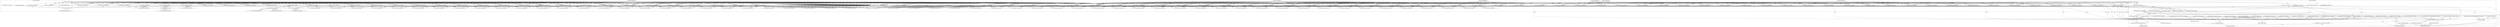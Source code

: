 digraph G {
	"10.1.80.1:37990#ServerID_OuterContainerID"->"1_fwatchdog#ServerID_6dcbcc88d5-4tfqr"[ label="GET" ];
	"1_fwatchdog#ServerID_667d78fb58-htqrm"->"10.1.80.1:56804#ServerID_OuterContainerID"[ label="RESPONSE" ];
	"10.1.80.1:56802#ServerID_OuterContainerID"->"1_fwatchdog#ServerID_667d78fb58-htqrm"[ label="GET" ];
	"10.1.80.1:37988#ServerID_OuterContainerID"->"1_fwatchdog#ServerID_6dcbcc88d5-4tfqr"[ label="GET" ];
	"1_fwatchdog#ServerID_667d78fb58-htqrm"->"10.1.80.1:56802#ServerID_OuterContainerID"[ label="RESPONSE" ];
	"1_fwatchdog#ServerID_6dcbcc88d5-4tfqr"->"10.1.80.1:37988#ServerID_OuterContainerID"[ label="RESPONSE" ];
	"10.1.80.1:36626#ServerID_OuterContainerID"->"1_fwatchdog#ServerID_76c96688d7-zxd6t"[ label="GET" ];
	"1_fwatchdog#ServerID_6dcbcc88d5-4tfqr"->"10.1.80.1:37990#ServerID_OuterContainerID"[ label="RESPONSE" ];
	"10.1.80.1:56804#ServerID_OuterContainerID"->"1_fwatchdog#ServerID_667d78fb58-htqrm"[ label="GET" ];
	"10.1.80.1:36628#ServerID_OuterContainerID"->"1_fwatchdog#ServerID_76c96688d7-zxd6t"[ label="GET" ];
	"1_fwatchdog#ServerID_76c96688d7-zxd6t"->"10.1.80.1:36626#ServerID_OuterContainerID"[ label="RESPONSE" ];
	"10.1.80.1:36826#ServerID_OuterContainerID"->"1_fwatchdog#ServerID_8665dd9487-xf9d7"[ label="GET" ];
	"1_fwatchdog#ServerID_76c96688d7-zxd6t"->"10.1.80.1:36628#ServerID_OuterContainerID"[ label="RESPONSE" ];
	"1_fwatchdog#ServerID_8665dd9487-xf9d7"->"10.1.80.1:36826#ServerID_OuterContainerID"[ label="RESPONSE" ];
	"10.1.80.1:36824#ServerID_OuterContainerID"->"1_fwatchdog#ServerID_8665dd9487-xf9d7"[ label="GET" ];
	"1_fwatchdog#ServerID_8665dd9487-xf9d7"->"10.1.80.1:36824#ServerID_OuterContainerID"[ label="RESPONSE" ];
	"10.1.80.1:36600#ServerID_OuterContainerID"->"1_fwatchdog#ServerID_cb455cab48ff"[ label="read" ];
	"10.1.80.1:38024#ServerID_OuterContainerID"->"1_fwatchdog#ServerID_6dcbcc88d5-4tfqr"[ label="GET" ];
	"10.1.80.1:38026#ServerID_OuterContainerID"->"1_fwatchdog#ServerID_6dcbcc88d5-4tfqr"[ label="GET" ];
	"1_fwatchdog#ServerID_6dcbcc88d5-4tfqr"->"10.1.80.1:38024#ServerID_OuterContainerID"[ label="RESPONSE" ];
	"1_fwatchdog#ServerID_6dcbcc88d5-4tfqr"->"10.1.80.1:38026#ServerID_OuterContainerID"[ label="RESPONSE" ];
	"10.1.80.1:56840#ServerID_OuterContainerID"->"1_fwatchdog#ServerID_667d78fb58-htqrm"[ label="GET" ];
	"10.1.80.1:56842#ServerID_OuterContainerID"->"1_fwatchdog#ServerID_667d78fb58-htqrm"[ label="GET" ];
	"1_fwatchdog#ServerID_667d78fb58-htqrm"->"10.1.80.1:56842#ServerID_OuterContainerID"[ label="RESPONSE" ];
	"1_fwatchdog#ServerID_667d78fb58-htqrm"->"10.1.80.1:56840#ServerID_OuterContainerID"[ label="RESPONSE" ];
	"10.1.80.247:45234#ServerID_OuterContainerID"->"1_fwatchdog#ServerID_6dcbcc88d5-4tfqr"[ label="POST" ];
	"1_fwatchdog#ServerID_6dcbcc88d5-4tfqr"->"gateway:8080#ServerID_OuterContainerID"[ label="POST" ];
	"1_fwatchdog#ServerID_6dcbcc88d5-4tfqr"->"10.1.80.247:8080#ServerID_OuterContainerID"[ label="POST" ];
	"10.1.80.247:46154#ServerID_OuterContainerID"->"1_fwatchdog#ServerID_667d78fb58-htqrm"[ label="POST" ];
	"10.1.80.1:36602#ServerID_OuterContainerID"->"1_fwatchdog#ServerID_cb455cab48ff"[ label="read" ];
	"10.1.80.247:45250#ServerID_OuterContainerID"->"1_fwatchdog#ServerID_6dcbcc88d5-4tfqr"[ label="POST" ];
	"1_fwatchdog#ServerID_667d78fb58-htqrm"->"10.1.80.247:46154#ServerID_OuterContainerID"[ label="RESPONSE" ];
	"1_fwatchdog#ServerID_cb455cab48ff"->"10.1.80.1:36602#ServerID_OuterContainerID"[ label="write" ];
	"1_fwatchdog#ServerID_cb455cab48ff"->"10.1.80.1:36600#ServerID_OuterContainerID"[ label="write" ];
	"10.1.80.1:36798#ServerID_OuterContainerID"->"1_fwatchdog#ServerID_446fa7743022"[ label="read" ];
	"10.1.80.1:36800#ServerID_OuterContainerID"->"1_fwatchdog#ServerID_446fa7743022"[ label="read" ];
	"1_fwatchdog#ServerID_446fa7743022"->"10.1.80.1:36800#ServerID_OuterContainerID"[ label="write" ];
	"1_fwatchdog#ServerID_446fa7743022"->"10.1.80.1:36798#ServerID_OuterContainerID"[ label="write" ];
	"10.1.80.1:37990#ServerID_OuterContainerID"->"1_fwatchdog#ServerID_7d8c847bf2c1"[ label="read" ];
	"1_fwatchdog#ServerID_7d8c847bf2c1"->"10.1.80.1:37990#ServerID_OuterContainerID"[ label="write" ];
	"1_fwatchdog#ServerID_7d8c847bf2c1"->"10.1.80.1:37988#ServerID_OuterContainerID"[ label="write" ];
	"10.1.80.1:37988#ServerID_OuterContainerID"->"1_fwatchdog#ServerID_7d8c847bf2c1"[ label="read" ];
	"10.1.80.1:56802#ServerID_OuterContainerID"->"1_fwatchdog#ServerID_2014126f20c6"[ label="read" ];
	"10.1.80.1:56804#ServerID_OuterContainerID"->"1_fwatchdog#ServerID_2014126f20c6"[ label="read" ];
	"1_fwatchdog#ServerID_2014126f20c6"->"10.1.80.1:56802#ServerID_OuterContainerID"[ label="write" ];
	"10.1.80.247:8080#ServerID_OuterContainerID"->"1_fwatchdog#ServerID_6dcbcc88d5-4tfqr"[ label="RESPONSE" ];
	"gateway:8080#ServerID_OuterContainerID"->"1_fwatchdog#ServerID_6dcbcc88d5-4tfqr"[ label="RESPONSE" ];
	"1_fwatchdog#ServerID_6dcbcc88d5-4tfqr"->"gateway:8080#ServerID_OuterContainerID"[ label="POST" ];
	"1_fwatchdog#ServerID_6dcbcc88d5-4tfqr"->"10.1.80.247:8080#ServerID_OuterContainerID"[ label="POST" ];
	"1_fwatchdog#ServerID_6dcbcc88d5-4tfqr"->"10.1.80.247:45234#ServerID_OuterContainerID"[ label="RESPONSE" ];
	"10.1.80.247:46154#ServerID_OuterContainerID"->"1_fwatchdog#ServerID_667d78fb58-htqrm"[ label="POST" ];
	"10.1.80.247:45234#ServerID_OuterContainerID"->"1_fwatchdog#ServerID_6dcbcc88d5-4tfqr"[ label="POST" ];
	"1_fwatchdog#ServerID_2014126f20c6"->"10.1.80.1:56804#ServerID_OuterContainerID"[ label="write" ];
	"1_fwatchdog#ServerID_667d78fb58-htqrm"->"10.1.80.247:46154#ServerID_OuterContainerID"[ label="RESPONSE" ];
	"10.1.80.247:8080#ServerID_OuterContainerID"->"1_fwatchdog#ServerID_6dcbcc88d5-4tfqr"[ label="RESPONSE" ];
	"gateway:8080#ServerID_OuterContainerID"->"1_fwatchdog#ServerID_6dcbcc88d5-4tfqr"[ label="RESPONSE" ];
	"1_fwatchdog#ServerID_6dcbcc88d5-4tfqr"->"10.1.80.247:45250#ServerID_OuterContainerID"[ label="RESPONSE" ];
	"1_fwatchdog#ServerID_6dcbcc88d5-4tfqr"->"gateway:8080#ServerID_OuterContainerID"[ label="POST" ];
	"10.1.80.1:36626#ServerID_OuterContainerID"->"1_fwatchdog#ServerID_cb455cab48ff"[ label="read" ];
	"1_fwatchdog#ServerID_6dcbcc88d5-4tfqr"->"10.1.80.247:8080#ServerID_OuterContainerID"[ label="POST" ];
	"10.1.80.247:46154#ServerID_OuterContainerID"->"1_fwatchdog#ServerID_667d78fb58-htqrm"[ label="POST" ];
	"1_fwatchdog#ServerID_667d78fb58-htqrm"->"10.1.80.247:46154#ServerID_OuterContainerID"[ label="RESPONSE" ];
	"10.1.80.247:8080#ServerID_OuterContainerID"->"1_fwatchdog#ServerID_6dcbcc88d5-4tfqr"[ label="RESPONSE" ];
	"gateway:8080#ServerID_OuterContainerID"->"1_fwatchdog#ServerID_6dcbcc88d5-4tfqr"[ label="RESPONSE" ];
	"10.1.80.247:45250#ServerID_OuterContainerID"->"1_fwatchdog#ServerID_6dcbcc88d5-4tfqr"[ label="POST" ];
	"1_fwatchdog#ServerID_6dcbcc88d5-4tfqr"->"10.1.80.247:45234#ServerID_OuterContainerID"[ label="RESPONSE" ];
	"1_fwatchdog#ServerID_6dcbcc88d5-4tfqr"->"gateway:8080#ServerID_OuterContainerID"[ label="POST" ];
	"1_fwatchdog#ServerID_6dcbcc88d5-4tfqr"->"10.1.80.247:8080#ServerID_OuterContainerID"[ label="POST" ];
	"10.1.80.1:36628#ServerID_OuterContainerID"->"1_fwatchdog#ServerID_cb455cab48ff"[ label="read" ];
	"10.1.80.247:45234#ServerID_OuterContainerID"->"1_fwatchdog#ServerID_6dcbcc88d5-4tfqr"[ label="POST" ];
	"10.1.80.247:46154#ServerID_OuterContainerID"->"1_fwatchdog#ServerID_667d78fb58-htqrm"[ label="POST" ];
	"1_fwatchdog#ServerID_667d78fb58-htqrm"->"10.1.80.247:46154#ServerID_OuterContainerID"[ label="RESPONSE" ];
	"10.1.80.247:8080#ServerID_OuterContainerID"->"1_fwatchdog#ServerID_6dcbcc88d5-4tfqr"[ label="RESPONSE" ];
	"gateway:8080#ServerID_OuterContainerID"->"1_fwatchdog#ServerID_6dcbcc88d5-4tfqr"[ label="RESPONSE" ];
	"1_fwatchdog#ServerID_cb455cab48ff"->"10.1.80.1:36626#ServerID_OuterContainerID"[ label="write" ];
	"1_fwatchdog#ServerID_6dcbcc88d5-4tfqr"->"10.1.80.247:45250#ServerID_OuterContainerID"[ label="RESPONSE" ];
	"10.1.80.247:45250#ServerID_OuterContainerID"->"1_fwatchdog#ServerID_6dcbcc88d5-4tfqr"[ label="POST" ];
	"1_fwatchdog#ServerID_6dcbcc88d5-4tfqr"->"gateway:8080#ServerID_OuterContainerID"[ label="POST" ];
	"1_fwatchdog#ServerID_6dcbcc88d5-4tfqr"->"10.1.80.247:8080#ServerID_OuterContainerID"[ label="POST" ];
	"10.1.80.247:46154#ServerID_OuterContainerID"->"1_fwatchdog#ServerID_667d78fb58-htqrm"[ label="POST" ];
	"1_fwatchdog#ServerID_6dcbcc88d5-4tfqr"->"gateway:8080#ServerID_OuterContainerID"[ label="POST" ];
	"1_fwatchdog#ServerID_cb455cab48ff"->"10.1.80.1:36628#ServerID_OuterContainerID"[ label="write" ];
	"1_fwatchdog#ServerID_6dcbcc88d5-4tfqr"->"10.1.80.247:8080#ServerID_OuterContainerID"[ label="POST" ];
	"10.1.80.247:46204#ServerID_OuterContainerID"->"1_fwatchdog#ServerID_667d78fb58-htqrm"[ label="POST" ];
	"10.1.80.247:45300#ServerID_OuterContainerID"->"1_fwatchdog#ServerID_6dcbcc88d5-4tfqr"[ label="POST" ];
	"1_fwatchdog#ServerID_667d78fb58-htqrm"->"10.1.80.247:46154#ServerID_OuterContainerID"[ label="RESPONSE" ];
	"10.1.80.247:8080#ServerID_OuterContainerID"->"1_fwatchdog#ServerID_6dcbcc88d5-4tfqr"[ label="RESPONSE" ];
	"gateway:8080#ServerID_OuterContainerID"->"1_fwatchdog#ServerID_6dcbcc88d5-4tfqr"[ label="RESPONSE" ];
	"1_fwatchdog#ServerID_6dcbcc88d5-4tfqr"->"10.1.80.247:45234#ServerID_OuterContainerID"[ label="RESPONSE" ];
	"1_fwatchdog#ServerID_667d78fb58-htqrm"->"10.1.80.247:46204#ServerID_OuterContainerID"[ label="RESPONSE" ];
	"1_fwatchdog#ServerID_6dcbcc88d5-4tfqr"->"gateway:8080#ServerID_OuterContainerID"[ label="POST" ];
	"1_fwatchdog#ServerID_6dcbcc88d5-4tfqr"->"10.1.80.247:8080#ServerID_OuterContainerID"[ label="POST" ];
	"10.1.80.1:36826#ServerID_OuterContainerID"->"1_fwatchdog#ServerID_446fa7743022"[ label="read" ];
	"10.1.80.247:8080#ServerID_OuterContainerID"->"1_fwatchdog#ServerID_6dcbcc88d5-4tfqr"[ label="RESPONSE" ];
	"gateway:8080#ServerID_OuterContainerID"->"1_fwatchdog#ServerID_6dcbcc88d5-4tfqr"[ label="RESPONSE" ];
	"10.1.80.247:46204#ServerID_OuterContainerID"->"1_fwatchdog#ServerID_667d78fb58-htqrm"[ label="POST" ];
	"10.1.80.247:45234#ServerID_OuterContainerID"->"1_fwatchdog#ServerID_6dcbcc88d5-4tfqr"[ label="POST" ];
	"1_fwatchdog#ServerID_6dcbcc88d5-4tfqr"->"10.1.80.247:45250#ServerID_OuterContainerID"[ label="RESPONSE" ];
	"1_fwatchdog#ServerID_667d78fb58-htqrm"->"10.1.80.247:46204#ServerID_OuterContainerID"[ label="RESPONSE" ];
	"10.1.80.247:8080#ServerID_OuterContainerID"->"1_fwatchdog#ServerID_6dcbcc88d5-4tfqr"[ label="RESPONSE" ];
	"1_fwatchdog#ServerID_446fa7743022"->"10.1.80.1:36826#ServerID_OuterContainerID"[ label="write" ];
	"gateway:8080#ServerID_OuterContainerID"->"1_fwatchdog#ServerID_6dcbcc88d5-4tfqr"[ label="RESPONSE" ];
	"1_fwatchdog#ServerID_6dcbcc88d5-4tfqr"->"10.1.80.247:45300#ServerID_OuterContainerID"[ label="RESPONSE" ];
	"1_fwatchdog#ServerID_6dcbcc88d5-4tfqr"->"gateway:8080#ServerID_OuterContainerID"[ label="POST" ];
	"10.1.80.1:36824#ServerID_OuterContainerID"->"1_fwatchdog#ServerID_446fa7743022"[ label="read" ];
	"1_fwatchdog#ServerID_6dcbcc88d5-4tfqr"->"10.1.80.247:8080#ServerID_OuterContainerID"[ label="POST" ];
	"1_fwatchdog#ServerID_667d78fb58-htqrm"->"10.1.80.247:46204#ServerID_OuterContainerID"[ label="RESPONSE" ];
	"10.1.80.247:46204#ServerID_OuterContainerID"->"1_fwatchdog#ServerID_667d78fb58-htqrm"[ label="POST" ];
	"10.1.80.247:8080#ServerID_OuterContainerID"->"1_fwatchdog#ServerID_6dcbcc88d5-4tfqr"[ label="RESPONSE" ];
	"gateway:8080#ServerID_OuterContainerID"->"1_fwatchdog#ServerID_6dcbcc88d5-4tfqr"[ label="RESPONSE" ];
	"10.1.80.247:45300#ServerID_OuterContainerID"->"1_fwatchdog#ServerID_6dcbcc88d5-4tfqr"[ label="POST" ];
	"1_fwatchdog#ServerID_6dcbcc88d5-4tfqr"->"10.1.80.247:45234#ServerID_OuterContainerID"[ label="RESPONSE" ];
	"1_fwatchdog#ServerID_6dcbcc88d5-4tfqr"->"gateway:8080#ServerID_OuterContainerID"[ label="POST" ];
	"1_fwatchdog#ServerID_6dcbcc88d5-4tfqr"->"10.1.80.247:8080#ServerID_OuterContainerID"[ label="POST" ];
	"10.1.80.247:46204#ServerID_OuterContainerID"->"1_fwatchdog#ServerID_667d78fb58-htqrm"[ label="POST" ];
	"10.1.80.247:45234#ServerID_OuterContainerID"->"1_fwatchdog#ServerID_6dcbcc88d5-4tfqr"[ label="POST" ];
	"1_fwatchdog#ServerID_667d78fb58-htqrm"->"10.1.80.247:46204#ServerID_OuterContainerID"[ label="RESPONSE" ];
	"10.1.80.247:8080#ServerID_OuterContainerID"->"1_fwatchdog#ServerID_6dcbcc88d5-4tfqr"[ label="RESPONSE" ];
	"gateway:8080#ServerID_OuterContainerID"->"1_fwatchdog#ServerID_6dcbcc88d5-4tfqr"[ label="RESPONSE" ];
	"1_fwatchdog#ServerID_6dcbcc88d5-4tfqr"->"10.1.80.247:45300#ServerID_OuterContainerID"[ label="RESPONSE" ];
	"1_fwatchdog#ServerID_446fa7743022"->"10.1.80.1:36824#ServerID_OuterContainerID"[ label="write" ];
	"1_fwatchdog#ServerID_6dcbcc88d5-4tfqr"->"gateway:8080#ServerID_OuterContainerID"[ label="POST" ];
	"1_fwatchdog#ServerID_6dcbcc88d5-4tfqr"->"10.1.80.247:8080#ServerID_OuterContainerID"[ label="POST" ];
	"10.1.80.247:46204#ServerID_OuterContainerID"->"1_fwatchdog#ServerID_667d78fb58-htqrm"[ label="POST" ];
	"1_fwatchdog#ServerID_667d78fb58-htqrm"->"10.1.80.247:46204#ServerID_OuterContainerID"[ label="RESPONSE" ];
	"10.1.80.247:8080#ServerID_OuterContainerID"->"1_fwatchdog#ServerID_6dcbcc88d5-4tfqr"[ label="RESPONSE" ];
	"gateway:8080#ServerID_OuterContainerID"->"1_fwatchdog#ServerID_6dcbcc88d5-4tfqr"[ label="RESPONSE" ];
	"10.1.80.247:45300#ServerID_OuterContainerID"->"1_fwatchdog#ServerID_6dcbcc88d5-4tfqr"[ label="POST" ];
	"1_fwatchdog#ServerID_6dcbcc88d5-4tfqr"->"10.1.80.247:45234#ServerID_OuterContainerID"[ label="RESPONSE" ];
	"1_fwatchdog#ServerID_6dcbcc88d5-4tfqr"->"gateway:8080#ServerID_OuterContainerID"[ label="POST" ];
	"1_fwatchdog#ServerID_6dcbcc88d5-4tfqr"->"10.1.80.247:8080#ServerID_OuterContainerID"[ label="POST" ];
	"10.1.80.247:46204#ServerID_OuterContainerID"->"1_fwatchdog#ServerID_667d78fb58-htqrm"[ label="POST" ];
	"10.1.80.247:45234#ServerID_OuterContainerID"->"1_fwatchdog#ServerID_6dcbcc88d5-4tfqr"[ label="POST" ];
	"1_fwatchdog#ServerID_667d78fb58-htqrm"->"10.1.80.247:46204#ServerID_OuterContainerID"[ label="RESPONSE" ];
	"10.1.80.247:8080#ServerID_OuterContainerID"->"1_fwatchdog#ServerID_6dcbcc88d5-4tfqr"[ label="RESPONSE" ];
	"gateway:8080#ServerID_OuterContainerID"->"1_fwatchdog#ServerID_6dcbcc88d5-4tfqr"[ label="RESPONSE" ];
	"1_fwatchdog#ServerID_6dcbcc88d5-4tfqr"->"10.1.80.247:45300#ServerID_OuterContainerID"[ label="RESPONSE" ];
	"10.1.80.1:38026#ServerID_OuterContainerID"->"1_fwatchdog#ServerID_7d8c847bf2c1"[ label="read" ];
	"1_fwatchdog#ServerID_6dcbcc88d5-4tfqr"->"gateway:8080#ServerID_OuterContainerID"[ label="POST" ];
	"1_fwatchdog#ServerID_6dcbcc88d5-4tfqr"->"10.1.80.247:8080#ServerID_OuterContainerID"[ label="POST" ];
	"10.1.80.247:46204#ServerID_OuterContainerID"->"1_fwatchdog#ServerID_667d78fb58-htqrm"[ label="POST" ];
	"10.1.80.247:45300#ServerID_OuterContainerID"->"1_fwatchdog#ServerID_6dcbcc88d5-4tfqr"[ label="POST" ];
	"1_fwatchdog#ServerID_667d78fb58-htqrm"->"10.1.80.247:46204#ServerID_OuterContainerID"[ label="RESPONSE" ];
	"10.1.80.247:8080#ServerID_OuterContainerID"->"1_fwatchdog#ServerID_6dcbcc88d5-4tfqr"[ label="RESPONSE" ];
	"gateway:8080#ServerID_OuterContainerID"->"1_fwatchdog#ServerID_6dcbcc88d5-4tfqr"[ label="RESPONSE" ];
	"1_fwatchdog#ServerID_6dcbcc88d5-4tfqr"->"10.1.80.247:45234#ServerID_OuterContainerID"[ label="RESPONSE" ];
	"10.1.80.1:38024#ServerID_OuterContainerID"->"1_fwatchdog#ServerID_7d8c847bf2c1"[ label="read" ];
	"1_fwatchdog#ServerID_6dcbcc88d5-4tfqr"->"gateway:8080#ServerID_OuterContainerID"[ label="POST" ];
	"1_fwatchdog#ServerID_6dcbcc88d5-4tfqr"->"10.1.80.247:8080#ServerID_OuterContainerID"[ label="POST" ];
	"10.1.80.247:46204#ServerID_OuterContainerID"->"1_fwatchdog#ServerID_667d78fb58-htqrm"[ label="POST" ];
	"10.1.80.247:45234#ServerID_OuterContainerID"->"1_fwatchdog#ServerID_6dcbcc88d5-4tfqr"[ label="POST" ];
	"1_fwatchdog#ServerID_667d78fb58-htqrm"->"10.1.80.247:46204#ServerID_OuterContainerID"[ label="RESPONSE" ];
	"10.1.80.247:8080#ServerID_OuterContainerID"->"1_fwatchdog#ServerID_6dcbcc88d5-4tfqr"[ label="RESPONSE" ];
	"gateway:8080#ServerID_OuterContainerID"->"1_fwatchdog#ServerID_6dcbcc88d5-4tfqr"[ label="RESPONSE" ];
	"10.1.80.247:45364#ServerID_OuterContainerID"->"1_fwatchdog#ServerID_6dcbcc88d5-4tfqr"[ label="POST" ];
	"1_fwatchdog#ServerID_6dcbcc88d5-4tfqr"->"10.1.80.247:45300#ServerID_OuterContainerID"[ label="RESPONSE" ];
	"1_fwatchdog#ServerID_7d8c847bf2c1"->"10.1.80.1:38024#ServerID_OuterContainerID"[ label="write" ];
	"1_fwatchdog#ServerID_6dcbcc88d5-4tfqr"->"gateway:8080#ServerID_OuterContainerID"[ label="POST" ];
	"1_fwatchdog#ServerID_6dcbcc88d5-4tfqr"->"10.1.80.247:8080#ServerID_OuterContainerID"[ label="POST" ];
	"10.1.80.247:46204#ServerID_OuterContainerID"->"1_fwatchdog#ServerID_667d78fb58-htqrm"[ label="POST" ];
	"10.1.80.247:45300#ServerID_OuterContainerID"->"1_fwatchdog#ServerID_6dcbcc88d5-4tfqr"[ label="POST" ];
	"1_fwatchdog#ServerID_667d78fb58-htqrm"->"10.1.80.247:46204#ServerID_OuterContainerID"[ label="RESPONSE" ];
	"10.1.80.247:8080#ServerID_OuterContainerID"->"1_fwatchdog#ServerID_6dcbcc88d5-4tfqr"[ label="RESPONSE" ];
	"gateway:8080#ServerID_OuterContainerID"->"1_fwatchdog#ServerID_6dcbcc88d5-4tfqr"[ label="RESPONSE" ];
	"1_fwatchdog#ServerID_6dcbcc88d5-4tfqr"->"gateway:8080#ServerID_OuterContainerID"[ label="POST" ];
	"1_fwatchdog#ServerID_6dcbcc88d5-4tfqr"->"10.1.80.247:8080#ServerID_OuterContainerID"[ label="POST" ];
	"10.1.80.247:46204#ServerID_OuterContainerID"->"1_fwatchdog#ServerID_667d78fb58-htqrm"[ label="POST" ];
	"1_fwatchdog#ServerID_6dcbcc88d5-4tfqr"->"10.1.80.247:45234#ServerID_OuterContainerID"[ label="RESPONSE" ];
	"1_fwatchdog#ServerID_6dcbcc88d5-4tfqr"->"gateway:8080#ServerID_OuterContainerID"[ label="POST" ];
	"1_fwatchdog#ServerID_6dcbcc88d5-4tfqr"->"10.1.80.247:8080#ServerID_OuterContainerID"[ label="POST" ];
	"10.1.80.247:45234#ServerID_OuterContainerID"->"1_fwatchdog#ServerID_6dcbcc88d5-4tfqr"[ label="POST" ];
	"10.1.80.247:46300#ServerID_OuterContainerID"->"1_fwatchdog#ServerID_667d78fb58-htqrm"[ label="POST" ];
	"1_fwatchdog#ServerID_7d8c847bf2c1"->"10.1.80.1:38026#ServerID_OuterContainerID"[ label="write" ];
	"10.1.80.247:45396#ServerID_OuterContainerID"->"1_fwatchdog#ServerID_6dcbcc88d5-4tfqr"[ label="POST" ];
	"1_fwatchdog#ServerID_6dcbcc88d5-4tfqr"->"gateway:8080#ServerID_OuterContainerID"[ label="POST" ];
	"1_fwatchdog#ServerID_6dcbcc88d5-4tfqr"->"10.1.80.247:8080#ServerID_OuterContainerID"[ label="POST" ];
	"10.1.80.247:46318#ServerID_OuterContainerID"->"1_fwatchdog#ServerID_667d78fb58-htqrm"[ label="POST" ];
	"10.1.80.1:36840#ServerID_OuterContainerID"->"1_fwatchdog#ServerID_76c96688d7-zxd6t"[ label="GET" ];
	"10.1.80.1:36838#ServerID_OuterContainerID"->"1_fwatchdog#ServerID_76c96688d7-zxd6t"[ label="GET" ];
	"1_fwatchdog#ServerID_667d78fb58-htqrm"->"10.1.80.247:46300#ServerID_OuterContainerID"[ label="RESPONSE" ];
	"10.1.80.247:8080#ServerID_OuterContainerID"->"1_fwatchdog#ServerID_6dcbcc88d5-4tfqr"[ label="RESPONSE" ];
	"gateway:8080#ServerID_OuterContainerID"->"1_fwatchdog#ServerID_6dcbcc88d5-4tfqr"[ label="RESPONSE" ];
	"1_fwatchdog#ServerID_76c96688d7-zxd6t"->"10.1.80.1:36838#ServerID_OuterContainerID"[ label="RESPONSE" ];
	"10.1.80.247:45416#ServerID_OuterContainerID"->"1_fwatchdog#ServerID_6dcbcc88d5-4tfqr"[ label="POST" ];
	"1_fwatchdog#ServerID_667d78fb58-htqrm"->"10.1.80.247:46318#ServerID_OuterContainerID"[ label="RESPONSE" ];
	"1_fwatchdog#ServerID_76c96688d7-zxd6t"->"10.1.80.1:36840#ServerID_OuterContainerID"[ label="RESPONSE" ];
	"10.1.80.247:8080#ServerID_OuterContainerID"->"1_fwatchdog#ServerID_6dcbcc88d5-4tfqr"[ label="RESPONSE" ];
	"gateway:8080#ServerID_OuterContainerID"->"1_fwatchdog#ServerID_6dcbcc88d5-4tfqr"[ label="RESPONSE" ];
	"1_fwatchdog#ServerID_6dcbcc88d5-4tfqr"->"10.1.80.247:45300#ServerID_OuterContainerID"[ label="RESPONSE" ];
	"10.1.80.1:56842#ServerID_OuterContainerID"->"1_fwatchdog#ServerID_2014126f20c6"[ label="read" ];
	"10.1.80.247:45300#ServerID_OuterContainerID"->"1_fwatchdog#ServerID_6dcbcc88d5-4tfqr"[ label="POST" ];
	"1_fwatchdog#ServerID_6dcbcc88d5-4tfqr"->"10.1.80.247:45234#ServerID_OuterContainerID"[ label="RESPONSE" ];
	"1_fwatchdog#ServerID_6dcbcc88d5-4tfqr"->"gateway:8080#ServerID_OuterContainerID"[ label="POST" ];
	"1_fwatchdog#ServerID_6dcbcc88d5-4tfqr"->"10.1.80.247:8080#ServerID_OuterContainerID"[ label="POST" ];
	"10.1.80.247:46318#ServerID_OuterContainerID"->"1_fwatchdog#ServerID_667d78fb58-htqrm"[ label="POST" ];
	"1_fwatchdog#ServerID_2014126f20c6"->"10.1.80.1:56842#ServerID_OuterContainerID"[ label="write" ];
	"1_fwatchdog#ServerID_6dcbcc88d5-4tfqr"->"gateway:8080#ServerID_OuterContainerID"[ label="POST" ];
	"1_fwatchdog#ServerID_6dcbcc88d5-4tfqr"->"10.1.80.247:8080#ServerID_OuterContainerID"[ label="POST" ];
	"1_fwatchdog#ServerID_667d78fb58-htqrm"->"10.1.80.247:46318#ServerID_OuterContainerID"[ label="RESPONSE" ];
	"10.1.80.247:46300#ServerID_OuterContainerID"->"1_fwatchdog#ServerID_667d78fb58-htqrm"[ label="POST" ];
	"10.1.80.247:8080#ServerID_OuterContainerID"->"1_fwatchdog#ServerID_6dcbcc88d5-4tfqr"[ label="RESPONSE" ];
	"gateway:8080#ServerID_OuterContainerID"->"1_fwatchdog#ServerID_6dcbcc88d5-4tfqr"[ label="RESPONSE" ];
	"10.1.80.247:45234#ServerID_OuterContainerID"->"1_fwatchdog#ServerID_6dcbcc88d5-4tfqr"[ label="POST" ];
	"10.1.80.1:56840#ServerID_OuterContainerID"->"1_fwatchdog#ServerID_2014126f20c6"[ label="read" ];
	"1_fwatchdog#ServerID_667d78fb58-htqrm"->"10.1.80.247:46300#ServerID_OuterContainerID"[ label="RESPONSE" ];
	"10.1.80.247:8080#ServerID_OuterContainerID"->"1_fwatchdog#ServerID_6dcbcc88d5-4tfqr"[ label="RESPONSE" ];
	"gateway:8080#ServerID_OuterContainerID"->"1_fwatchdog#ServerID_6dcbcc88d5-4tfqr"[ label="RESPONSE" ];
	"1_fwatchdog#ServerID_6dcbcc88d5-4tfqr"->"10.1.80.247:45396#ServerID_OuterContainerID"[ label="RESPONSE" ];
	"10.1.80.247:45396#ServerID_OuterContainerID"->"1_fwatchdog#ServerID_6dcbcc88d5-4tfqr"[ label="POST" ];
	"1_fwatchdog#ServerID_6dcbcc88d5-4tfqr"->"gateway:8080#ServerID_OuterContainerID"[ label="POST" ];
	"1_fwatchdog#ServerID_6dcbcc88d5-4tfqr"->"10.1.80.247:8080#ServerID_OuterContainerID"[ label="POST" ];
	"10.1.80.247:46300#ServerID_OuterContainerID"->"1_fwatchdog#ServerID_667d78fb58-htqrm"[ label="POST" ];
	"1_fwatchdog#ServerID_6dcbcc88d5-4tfqr"->"10.1.80.247:45416#ServerID_OuterContainerID"[ label="RESPONSE" ];
	"1_fwatchdog#ServerID_6dcbcc88d5-4tfqr"->"gateway:8080#ServerID_OuterContainerID"[ label="POST" ];
	"1_fwatchdog#ServerID_6dcbcc88d5-4tfqr"->"10.1.80.247:8080#ServerID_OuterContainerID"[ label="POST" ];
	"10.1.80.247:45416#ServerID_OuterContainerID"->"1_fwatchdog#ServerID_6dcbcc88d5-4tfqr"[ label="POST" ];
	"10.1.80.247:46318#ServerID_OuterContainerID"->"1_fwatchdog#ServerID_667d78fb58-htqrm"[ label="POST" ];
	"1_fwatchdog#ServerID_6dcbcc88d5-4tfqr"->"gateway:8080#ServerID_OuterContainerID"[ label="POST" ];
	"1_fwatchdog#ServerID_6dcbcc88d5-4tfqr"->"10.1.80.247:8080#ServerID_OuterContainerID"[ label="POST" ];
	"10.1.80.247:46374#ServerID_OuterContainerID"->"1_fwatchdog#ServerID_667d78fb58-htqrm"[ label="POST" ];
	"1_fwatchdog#ServerID_667d78fb58-htqrm"->"10.1.80.247:46300#ServerID_OuterContainerID"[ label="RESPONSE" ];
	"10.1.80.247:8080#ServerID_OuterContainerID"->"1_fwatchdog#ServerID_6dcbcc88d5-4tfqr"[ label="RESPONSE" ];
	"gateway:8080#ServerID_OuterContainerID"->"1_fwatchdog#ServerID_6dcbcc88d5-4tfqr"[ label="RESPONSE" ];
	"1_fwatchdog#ServerID_667d78fb58-htqrm"->"10.1.80.247:46318#ServerID_OuterContainerID"[ label="RESPONSE" ];
	"10.1.80.247:45468#ServerID_OuterContainerID"->"1_fwatchdog#ServerID_6dcbcc88d5-4tfqr"[ label="POST" ];
	"10.1.80.247:8080#ServerID_OuterContainerID"->"1_fwatchdog#ServerID_6dcbcc88d5-4tfqr"[ label="RESPONSE" ];
	"gateway:8080#ServerID_OuterContainerID"->"1_fwatchdog#ServerID_6dcbcc88d5-4tfqr"[ label="RESPONSE" ];
	"1_fwatchdog#ServerID_6dcbcc88d5-4tfqr"->"10.1.80.247:45300#ServerID_OuterContainerID"[ label="RESPONSE" ];
	"1_fwatchdog#ServerID_667d78fb58-htqrm"->"10.1.80.247:46374#ServerID_OuterContainerID"[ label="RESPONSE" ];
	"10.1.80.247:8080#ServerID_OuterContainerID"->"1_fwatchdog#ServerID_6dcbcc88d5-4tfqr"[ label="RESPONSE" ];
	"gateway:8080#ServerID_OuterContainerID"->"1_fwatchdog#ServerID_6dcbcc88d5-4tfqr"[ label="RESPONSE" ];
	"10.1.80.247:45300#ServerID_OuterContainerID"->"1_fwatchdog#ServerID_6dcbcc88d5-4tfqr"[ label="POST" ];
	"1_fwatchdog#ServerID_6dcbcc88d5-4tfqr"->"gateway:8080#ServerID_OuterContainerID"[ label="POST" ];
	"1_fwatchdog#ServerID_6dcbcc88d5-4tfqr"->"10.1.80.247:8080#ServerID_OuterContainerID"[ label="POST" ];
	"10.1.80.247:46374#ServerID_OuterContainerID"->"1_fwatchdog#ServerID_667d78fb58-htqrm"[ label="POST" ];
	"1_fwatchdog#ServerID_667d78fb58-htqrm"->"10.1.80.247:46374#ServerID_OuterContainerID"[ label="RESPONSE" ];
	"10.1.80.247:8080#ServerID_OuterContainerID"->"1_fwatchdog#ServerID_6dcbcc88d5-4tfqr"[ label="RESPONSE" ];
	"gateway:8080#ServerID_OuterContainerID"->"1_fwatchdog#ServerID_6dcbcc88d5-4tfqr"[ label="RESPONSE" ];
	"1_fwatchdog#ServerID_6dcbcc88d5-4tfqr"->"10.1.80.247:45234#ServerID_OuterContainerID"[ label="RESPONSE" ];
	"10.1.80.247:45234#ServerID_OuterContainerID"->"1_fwatchdog#ServerID_6dcbcc88d5-4tfqr"[ label="POST" ];
	"1_fwatchdog#ServerID_6dcbcc88d5-4tfqr"->"10.1.80.247:45416#ServerID_OuterContainerID"[ label="RESPONSE" ];
	"1_fwatchdog#ServerID_6dcbcc88d5-4tfqr"->"10.1.80.247:45396#ServerID_OuterContainerID"[ label="RESPONSE" ];
	"1_fwatchdog#ServerID_6dcbcc88d5-4tfqr"->"gateway:8080#ServerID_OuterContainerID"[ label="POST" ];
	"1_fwatchdog#ServerID_6dcbcc88d5-4tfqr"->"10.1.80.247:8080#ServerID_OuterContainerID"[ label="POST" ];
	"10.1.80.247:45396#ServerID_OuterContainerID"->"1_fwatchdog#ServerID_6dcbcc88d5-4tfqr"[ label="POST" ];
	"10.1.80.247:46374#ServerID_OuterContainerID"->"1_fwatchdog#ServerID_667d78fb58-htqrm"[ label="POST" ];
	"1_fwatchdog#ServerID_667d78fb58-htqrm"->"10.1.80.247:46374#ServerID_OuterContainerID"[ label="RESPONSE" ];
	"10.1.80.247:8080#ServerID_OuterContainerID"->"1_fwatchdog#ServerID_6dcbcc88d5-4tfqr"[ label="RESPONSE" ];
	"gateway:8080#ServerID_OuterContainerID"->"1_fwatchdog#ServerID_6dcbcc88d5-4tfqr"[ label="RESPONSE" ];
	"1_fwatchdog#ServerID_6dcbcc88d5-4tfqr"->"gateway:8080#ServerID_OuterContainerID"[ label="POST" ];
	"1_fwatchdog#ServerID_6dcbcc88d5-4tfqr"->"10.1.80.247:8080#ServerID_OuterContainerID"[ label="POST" ];
	"10.1.80.247:46374#ServerID_OuterContainerID"->"1_fwatchdog#ServerID_667d78fb58-htqrm"[ label="POST" ];
	"10.1.80.247:45416#ServerID_OuterContainerID"->"1_fwatchdog#ServerID_6dcbcc88d5-4tfqr"[ label="POST" ];
	"1_fwatchdog#ServerID_667d78fb58-htqrm"->"10.1.80.247:46374#ServerID_OuterContainerID"[ label="RESPONSE" ];
	"10.1.80.247:8080#ServerID_OuterContainerID"->"1_fwatchdog#ServerID_6dcbcc88d5-4tfqr"[ label="RESPONSE" ];
	"gateway:8080#ServerID_OuterContainerID"->"1_fwatchdog#ServerID_6dcbcc88d5-4tfqr"[ label="RESPONSE" ];
	"1_fwatchdog#ServerID_6dcbcc88d5-4tfqr"->"10.1.80.247:45468#ServerID_OuterContainerID"[ label="RESPONSE" ];
	"1_fwatchdog#ServerID_6dcbcc88d5-4tfqr"->"gateway:8080#ServerID_OuterContainerID"[ label="POST" ];
	"1_fwatchdog#ServerID_6dcbcc88d5-4tfqr"->"10.1.80.247:8080#ServerID_OuterContainerID"[ label="POST" ];
	"10.1.80.247:46374#ServerID_OuterContainerID"->"1_fwatchdog#ServerID_667d78fb58-htqrm"[ label="POST" ];
	"10.1.80.247:45468#ServerID_OuterContainerID"->"1_fwatchdog#ServerID_6dcbcc88d5-4tfqr"[ label="POST" ];
	"1_fwatchdog#ServerID_667d78fb58-htqrm"->"10.1.80.247:46374#ServerID_OuterContainerID"[ label="RESPONSE" ];
	"10.1.80.247:8080#ServerID_OuterContainerID"->"1_fwatchdog#ServerID_6dcbcc88d5-4tfqr"[ label="RESPONSE" ];
	"gateway:8080#ServerID_OuterContainerID"->"1_fwatchdog#ServerID_6dcbcc88d5-4tfqr"[ label="RESPONSE" ];
	"10.1.80.247:45514#ServerID_OuterContainerID"->"1_fwatchdog#ServerID_6dcbcc88d5-4tfqr"[ label="POST" ];
	"1_fwatchdog#ServerID_6dcbcc88d5-4tfqr"->"10.1.80.247:45300#ServerID_OuterContainerID"[ label="RESPONSE" ];
	"10.1.80.247:45300#ServerID_OuterContainerID"->"1_fwatchdog#ServerID_6dcbcc88d5-4tfqr"[ label="POST" ];
	"1_fwatchdog#ServerID_6dcbcc88d5-4tfqr"->"gateway:8080#ServerID_OuterContainerID"[ label="POST" ];
	"1_fwatchdog#ServerID_6dcbcc88d5-4tfqr"->"10.1.80.247:8080#ServerID_OuterContainerID"[ label="POST" ];
	"10.1.80.247:46374#ServerID_OuterContainerID"->"1_fwatchdog#ServerID_667d78fb58-htqrm"[ label="POST" ];
	"1_fwatchdog#ServerID_667d78fb58-htqrm"->"10.1.80.247:46374#ServerID_OuterContainerID"[ label="RESPONSE" ];
	"gateway:8080#ServerID_OuterContainerID"->"1_fwatchdog#ServerID_6dcbcc88d5-4tfqr"[ label="RESPONSE" ];
	"10.1.80.247:8080#ServerID_OuterContainerID"->"1_fwatchdog#ServerID_6dcbcc88d5-4tfqr"[ label="RESPONSE" ];
	"10.1.80.247:45532#ServerID_OuterContainerID"->"1_fwatchdog#ServerID_6dcbcc88d5-4tfqr"[ label="POST" ];
	"1_fwatchdog#ServerID_6dcbcc88d5-4tfqr"->"10.1.80.247:45234#ServerID_OuterContainerID"[ label="RESPONSE" ];
	"1_fwatchdog#ServerID_6dcbcc88d5-4tfqr"->"gateway:8080#ServerID_OuterContainerID"[ label="POST" ];
	"1_fwatchdog#ServerID_6dcbcc88d5-4tfqr"->"10.1.80.247:8080#ServerID_OuterContainerID"[ label="POST" ];
	"10.1.80.247:46374#ServerID_OuterContainerID"->"1_fwatchdog#ServerID_667d78fb58-htqrm"[ label="POST" ];
	"1_fwatchdog#ServerID_6dcbcc88d5-4tfqr"->"gateway:8080#ServerID_OuterContainerID"[ label="POST" ];
	"1_fwatchdog#ServerID_6dcbcc88d5-4tfqr"->"10.1.80.247:8080#ServerID_OuterContainerID"[ label="POST" ];
	"10.1.80.247:46454#ServerID_OuterContainerID"->"1_fwatchdog#ServerID_667d78fb58-htqrm"[ label="POST" ];
	"10.1.80.247:45234#ServerID_OuterContainerID"->"1_fwatchdog#ServerID_6dcbcc88d5-4tfqr"[ label="POST" ];
	"1_fwatchdog#ServerID_6dcbcc88d5-4tfqr"->"gateway:8080#ServerID_OuterContainerID"[ label="POST" ];
	"1_fwatchdog#ServerID_6dcbcc88d5-4tfqr"->"10.1.80.247:8080#ServerID_OuterContainerID"[ label="POST" ];
	"10.1.80.247:46470#ServerID_OuterContainerID"->"1_fwatchdog#ServerID_667d78fb58-htqrm"[ label="POST" ];
	"1_fwatchdog#ServerID_6dcbcc88d5-4tfqr"->"gateway:8080#ServerID_OuterContainerID"[ label="POST" ];
	"1_fwatchdog#ServerID_6dcbcc88d5-4tfqr"->"10.1.80.247:8080#ServerID_OuterContainerID"[ label="POST" ];
	"10.1.80.247:46476#ServerID_OuterContainerID"->"1_fwatchdog#ServerID_667d78fb58-htqrm"[ label="POST" ];
	"10.1.80.1:37190#ServerID_OuterContainerID"->"1_fwatchdog#ServerID_8665dd9487-xf9d7"[ label="GET" ];
	"10.1.80.1:37192#ServerID_OuterContainerID"->"1_fwatchdog#ServerID_8665dd9487-xf9d7"[ label="GET" ];
	"1_fwatchdog#ServerID_8665dd9487-xf9d7"->"10.1.80.1:37192#ServerID_OuterContainerID"[ label="RESPONSE" ];
	"1_fwatchdog#ServerID_8665dd9487-xf9d7"->"10.1.80.1:37190#ServerID_OuterContainerID"[ label="RESPONSE" ];
	"10.1.80.247:45578#ServerID_OuterContainerID"->"1_fwatchdog#ServerID_6dcbcc88d5-4tfqr"[ label="POST" ];
	"1_fwatchdog#ServerID_6dcbcc88d5-4tfqr"->"10.1.80.247:45396#ServerID_OuterContainerID"[ label="RESPONSE" ];
	"1_fwatchdog#ServerID_667d78fb58-htqrm"->"10.1.80.247:46374#ServerID_OuterContainerID"[ label="RESPONSE" ];
	"10.1.80.247:8080#ServerID_OuterContainerID"->"1_fwatchdog#ServerID_6dcbcc88d5-4tfqr"[ label="RESPONSE" ];
	"gateway:8080#ServerID_OuterContainerID"->"1_fwatchdog#ServerID_6dcbcc88d5-4tfqr"[ label="RESPONSE" ];
	"10.1.80.247:45396#ServerID_OuterContainerID"->"1_fwatchdog#ServerID_6dcbcc88d5-4tfqr"[ label="POST" ];
	"1_fwatchdog#ServerID_667d78fb58-htqrm"->"10.1.80.247:46476#ServerID_OuterContainerID"[ label="RESPONSE" ];
	"10.1.80.247:8080#ServerID_OuterContainerID"->"1_fwatchdog#ServerID_6dcbcc88d5-4tfqr"[ label="RESPONSE" ];
	"gateway:8080#ServerID_OuterContainerID"->"1_fwatchdog#ServerID_6dcbcc88d5-4tfqr"[ label="RESPONSE" ];
	"1_fwatchdog#ServerID_667d78fb58-htqrm"->"10.1.80.247:46454#ServerID_OuterContainerID"[ label="RESPONSE" ];
	"10.1.80.247:45594#ServerID_OuterContainerID"->"1_fwatchdog#ServerID_6dcbcc88d5-4tfqr"[ label="POST" ];
	"10.1.80.247:8080#ServerID_OuterContainerID"->"1_fwatchdog#ServerID_6dcbcc88d5-4tfqr"[ label="RESPONSE" ];
	"gateway:8080#ServerID_OuterContainerID"->"1_fwatchdog#ServerID_6dcbcc88d5-4tfqr"[ label="RESPONSE" ];
	"10.1.80.247:45600#ServerID_OuterContainerID"->"1_fwatchdog#ServerID_6dcbcc88d5-4tfqr"[ label="POST" ];
	"1_fwatchdog#ServerID_6dcbcc88d5-4tfqr"->"gateway:8080#ServerID_OuterContainerID"[ label="POST" ];
	"1_fwatchdog#ServerID_6dcbcc88d5-4tfqr"->"10.1.80.247:8080#ServerID_OuterContainerID"[ label="POST" ];
	"10.1.80.247:46454#ServerID_OuterContainerID"->"1_fwatchdog#ServerID_667d78fb58-htqrm"[ label="POST" ];
	"10.1.80.247:45620#ServerID_OuterContainerID"->"1_fwatchdog#ServerID_6dcbcc88d5-4tfqr"[ label="POST" ];
	"1_fwatchdog#ServerID_6dcbcc88d5-4tfqr"->"gateway:8080#ServerID_OuterContainerID"[ label="POST" ];
	"1_fwatchdog#ServerID_6dcbcc88d5-4tfqr"->"10.1.80.247:8080#ServerID_OuterContainerID"[ label="POST" ];
	"10.1.80.247:46476#ServerID_OuterContainerID"->"1_fwatchdog#ServerID_667d78fb58-htqrm"[ label="POST" ];
	"1_fwatchdog#ServerID_6dcbcc88d5-4tfqr"->"gateway:8080#ServerID_OuterContainerID"[ label="POST" ];
	"1_fwatchdog#ServerID_6dcbcc88d5-4tfqr"->"10.1.80.247:8080#ServerID_OuterContainerID"[ label="POST" ];
	"10.1.80.247:46374#ServerID_OuterContainerID"->"1_fwatchdog#ServerID_667d78fb58-htqrm"[ label="POST" ];
	"1_fwatchdog#ServerID_6dcbcc88d5-4tfqr"->"gateway:8080#ServerID_OuterContainerID"[ label="POST" ];
	"1_fwatchdog#ServerID_6dcbcc88d5-4tfqr"->"10.1.80.247:8080#ServerID_OuterContainerID"[ label="POST" ];
	"10.1.80.247:46548#ServerID_OuterContainerID"->"1_fwatchdog#ServerID_667d78fb58-htqrm"[ label="POST" ];
	"1_fwatchdog#ServerID_6dcbcc88d5-4tfqr"->"10.1.80.247:45514#ServerID_OuterContainerID"[ label="RESPONSE" ];
	"10.1.80.247:45514#ServerID_OuterContainerID"->"1_fwatchdog#ServerID_6dcbcc88d5-4tfqr"[ label="POST" ];
	"1_fwatchdog#ServerID_6dcbcc88d5-4tfqr"->"10.1.80.247:45468#ServerID_OuterContainerID"[ label="RESPONSE" ];
	"10.1.80.247:45468#ServerID_OuterContainerID"->"1_fwatchdog#ServerID_6dcbcc88d5-4tfqr"[ label="POST" ];
	"1_fwatchdog#ServerID_6dcbcc88d5-4tfqr"->"gateway:8080#ServerID_OuterContainerID"[ label="POST" ];
	"1_fwatchdog#ServerID_6dcbcc88d5-4tfqr"->"10.1.80.247:8080#ServerID_OuterContainerID"[ label="POST" ];
	"10.1.80.247:46562#ServerID_OuterContainerID"->"1_fwatchdog#ServerID_667d78fb58-htqrm"[ label="POST" ];
	"1_fwatchdog#ServerID_6dcbcc88d5-4tfqr"->"10.1.80.247:45416#ServerID_OuterContainerID"[ label="RESPONSE" ];
	"10.1.80.247:45416#ServerID_OuterContainerID"->"1_fwatchdog#ServerID_6dcbcc88d5-4tfqr"[ label="POST" ];
	"10.1.80.247:45670#ServerID_OuterContainerID"->"1_fwatchdog#ServerID_6dcbcc88d5-4tfqr"[ label="POST" ];
	"1_fwatchdog#ServerID_667d78fb58-htqrm"->"10.1.80.247:46470#ServerID_OuterContainerID"[ label="RESPONSE" ];
	"10.1.80.247:8080#ServerID_OuterContainerID"->"1_fwatchdog#ServerID_6dcbcc88d5-4tfqr"[ label="RESPONSE" ];
	"1_fwatchdog#ServerID_2014126f20c6"->"10.1.80.1:56840#ServerID_OuterContainerID"[ label="write" ];
	"1_fwatchdog#ServerID_667d78fb58-htqrm"->"10.1.80.247:46454#ServerID_OuterContainerID"[ label="RESPONSE" ];
	"gateway:8080#ServerID_OuterContainerID"->"1_fwatchdog#ServerID_6dcbcc88d5-4tfqr"[ label="RESPONSE" ];
	"10.1.80.247:8080#ServerID_OuterContainerID"->"1_fwatchdog#ServerID_6dcbcc88d5-4tfqr"[ label="RESPONSE" ];
	"gateway:8080#ServerID_OuterContainerID"->"1_fwatchdog#ServerID_6dcbcc88d5-4tfqr"[ label="RESPONSE" ];
	"1_fwatchdog#ServerID_667d78fb58-htqrm"->"10.1.80.247:46548#ServerID_OuterContainerID"[ label="RESPONSE" ];
	"10.1.80.247:8080#ServerID_OuterContainerID"->"1_fwatchdog#ServerID_6dcbcc88d5-4tfqr"[ label="RESPONSE" ];
	"gateway:8080#ServerID_OuterContainerID"->"1_fwatchdog#ServerID_6dcbcc88d5-4tfqr"[ label="RESPONSE" ];
	"10.1.80.247:45678#ServerID_OuterContainerID"->"1_fwatchdog#ServerID_6dcbcc88d5-4tfqr"[ label="POST" ];
	"1_fwatchdog#ServerID_667d78fb58-htqrm"->"10.1.80.247:46374#ServerID_OuterContainerID"[ label="RESPONSE" ];
	"1_fwatchdog#ServerID_667d78fb58-htqrm"->"10.1.80.247:46476#ServerID_OuterContainerID"[ label="RESPONSE" ];
	"1_fwatchdog#ServerID_667d78fb58-htqrm"->"10.1.80.247:46562#ServerID_OuterContainerID"[ label="RESPONSE" ];
	"10.1.80.247:8080#ServerID_OuterContainerID"->"1_fwatchdog#ServerID_6dcbcc88d5-4tfqr"[ label="RESPONSE" ];
	"gateway:8080#ServerID_OuterContainerID"->"1_fwatchdog#ServerID_6dcbcc88d5-4tfqr"[ label="RESPONSE" ];
	"10.1.80.247:8080#ServerID_OuterContainerID"->"1_fwatchdog#ServerID_6dcbcc88d5-4tfqr"[ label="RESPONSE" ];
	"gateway:8080#ServerID_OuterContainerID"->"1_fwatchdog#ServerID_6dcbcc88d5-4tfqr"[ label="RESPONSE" ];
	"10.1.80.247:8080#ServerID_OuterContainerID"->"1_fwatchdog#ServerID_6dcbcc88d5-4tfqr"[ label="RESPONSE" ];
	"gateway:8080#ServerID_OuterContainerID"->"1_fwatchdog#ServerID_6dcbcc88d5-4tfqr"[ label="RESPONSE" ];
	"10.1.80.247:45684#ServerID_OuterContainerID"->"1_fwatchdog#ServerID_6dcbcc88d5-4tfqr"[ label="POST" ];
	"1_fwatchdog#ServerID_6dcbcc88d5-4tfqr"->"10.1.80.247:45594#ServerID_OuterContainerID"[ label="RESPONSE" ];
	"1_fwatchdog#ServerID_6dcbcc88d5-4tfqr"->"10.1.80.247:45578#ServerID_OuterContainerID"[ label="RESPONSE" ];
	"1_fwatchdog#ServerID_6dcbcc88d5-4tfqr"->"10.1.80.247:45234#ServerID_OuterContainerID"[ label="RESPONSE" ];
	"10.1.80.247:45234#ServerID_OuterContainerID"->"1_fwatchdog#ServerID_7d8c847bf2c1"[ label="read" ];
	"1_fwatchdog#ServerID_6dcbcc88d5-4tfqr"->"10.1.80.247:45300#ServerID_OuterContainerID"[ label="RESPONSE" ];
	"1_fwatchdog#ServerID_7d8c847bf2c1"->"pipe:[339148523]#ServerID_7d8c847bf2c1"[ label="write" ];
	"1_fwatchdog#ServerID_6dcbcc88d5-4tfqr"->"10.1.80.247:45396#ServerID_OuterContainerID"[ label="RESPONSE" ];
	"10.1.80.247:45234#ServerID_OuterContainerID"->"1_fwatchdog#ServerID_6dcbcc88d5-4tfqr"[ label="POST" ];
	"1_fwatchdog#ServerID_6dcbcc88d5-4tfqr"->"10.1.80.247:45532#ServerID_OuterContainerID"[ label="RESPONSE" ];
	"1_fwatchdog#ServerID_7d8c847bf2c1"->"localhost:3000#ServerID_7d8c847bf2c1"[ label="connect" ];
	"10.1.80.247:45532#ServerID_OuterContainerID"->"1_fwatchdog#ServerID_6dcbcc88d5-4tfqr"[ label="POST" ];
	"1_fwatchdog#ServerID_6dcbcc88d5-4tfqr"->"gateway:8080#ServerID_OuterContainerID"[ label="POST" ];
	"1_fwatchdog#ServerID_6dcbcc88d5-4tfqr"->"10.1.80.247:8080#ServerID_OuterContainerID"[ label="POST" ];
	"localhost:3000#ServerID_7d8c847bf2c1"->"1_fwatchdog#ServerID_7d8c847bf2c1"[ label="read" ];
	"10.1.80.247:46562#ServerID_OuterContainerID"->"1_fwatchdog#ServerID_667d78fb58-htqrm"[ label="POST" ];
	"1_fwatchdog#ServerID_6dcbcc88d5-4tfqr"->"gateway:8080#ServerID_OuterContainerID"[ label="POST" ];
	"1_fwatchdog#ServerID_6dcbcc88d5-4tfqr"->"10.1.80.247:8080#ServerID_OuterContainerID"[ label="POST" ];
	"10.1.80.247:45396#ServerID_OuterContainerID"->"1_fwatchdog#ServerID_6dcbcc88d5-4tfqr"[ label="POST" ];
	"10.1.80.247:46476#ServerID_OuterContainerID"->"1_fwatchdog#ServerID_667d78fb58-htqrm"[ label="POST" ];
	"1_fwatchdog#ServerID_667d78fb58-htqrm"->"10.1.80.247:46562#ServerID_OuterContainerID"[ label="RESPONSE" ];
	"1_fwatchdog#ServerID_667d78fb58-htqrm"->"10.1.80.247:46476#ServerID_OuterContainerID"[ label="RESPONSE" ];
	"10.1.80.247:8080#ServerID_OuterContainerID"->"1_fwatchdog#ServerID_6dcbcc88d5-4tfqr"[ label="RESPONSE" ];
	"gateway:8080#ServerID_OuterContainerID"->"1_fwatchdog#ServerID_6dcbcc88d5-4tfqr"[ label="RESPONSE" ];
	"10.1.80.247:8080#ServerID_OuterContainerID"->"1_fwatchdog#ServerID_6dcbcc88d5-4tfqr"[ label="RESPONSE" ];
	"gateway:8080#ServerID_OuterContainerID"->"1_fwatchdog#ServerID_6dcbcc88d5-4tfqr"[ label="RESPONSE" ];
	"10.1.80.247:45300#ServerID_OuterContainerID"->"1_fwatchdog#ServerID_6dcbcc88d5-4tfqr"[ label="POST" ];
	"1_fwatchdog#ServerID_6dcbcc88d5-4tfqr"->"gateway:8080#ServerID_OuterContainerID"[ label="POST" ];
	"1_fwatchdog#ServerID_7d8c847bf2c1"->"localhost:3000#ServerID_7d8c847bf2c1"[ label="write" ];
	"1_fwatchdog#ServerID_6dcbcc88d5-4tfqr"->"10.1.80.247:8080#ServerID_OuterContainerID"[ label="POST" ];
	"1_fwatchdog#ServerID_6dcbcc88d5-4tfqr"->"gateway:8080#ServerID_OuterContainerID"[ label="POST" ];
	"1_fwatchdog#ServerID_6dcbcc88d5-4tfqr"->"10.1.80.247:8080#ServerID_OuterContainerID"[ label="POST" ];
	"1_fwatchdog#ServerID_6dcbcc88d5-4tfqr"->"gateway:8080#ServerID_OuterContainerID"[ label="POST" ];
	"1_fwatchdog#ServerID_6dcbcc88d5-4tfqr"->"10.1.80.247:8080#ServerID_OuterContainerID"[ label="POST" ];
	"1_fwatchdog#ServerID_6dcbcc88d5-4tfqr"->"gateway:8080#ServerID_OuterContainerID"[ label="POST" ];
	"10.1.80.247:46476#ServerID_OuterContainerID"->"1_fwatchdog#ServerID_667d78fb58-htqrm"[ label="POST" ];
	"1_fwatchdog#ServerID_6dcbcc88d5-4tfqr"->"10.1.80.247:8080#ServerID_OuterContainerID"[ label="POST" ];
	"10.1.80.247:46562#ServerID_OuterContainerID"->"1_fwatchdog#ServerID_667d78fb58-htqrm"[ label="POST" ];
	"10.1.80.247:46374#ServerID_OuterContainerID"->"1_fwatchdog#ServerID_667d78fb58-htqrm"[ label="POST" ];
	"10.1.80.247:46640#ServerID_OuterContainerID"->"1_fwatchdog#ServerID_667d78fb58-htqrm"[ label="POST" ];
	"1_fwatchdog#ServerID_6dcbcc88d5-4tfqr"->"gateway:8080#ServerID_OuterContainerID"[ label="POST" ];
	"1_fwatchdog#ServerID_6dcbcc88d5-4tfqr"->"10.1.80.247:8080#ServerID_OuterContainerID"[ label="POST" ];
	"1_fwatchdog#ServerID_6dcbcc88d5-4tfqr"->"gateway:8080#ServerID_OuterContainerID"[ label="POST" ];
	"1_fwatchdog#ServerID_6dcbcc88d5-4tfqr"->"10.1.80.247:8080#ServerID_OuterContainerID"[ label="POST" ];
	"10.1.80.247:45594#ServerID_OuterContainerID"->"1_fwatchdog#ServerID_6dcbcc88d5-4tfqr"[ label="POST" ];
	"10.1.80.247:46650#ServerID_OuterContainerID"->"1_fwatchdog#ServerID_667d78fb58-htqrm"[ label="POST" ];
	"10.1.80.247:46652#ServerID_OuterContainerID"->"1_fwatchdog#ServerID_667d78fb58-htqrm"[ label="POST" ];
	"1_fwatchdog#ServerID_667d78fb58-htqrm"->"10.1.80.247:46374#ServerID_OuterContainerID"[ label="RESPONSE" ];
	"10.1.80.247:8080#ServerID_OuterContainerID"->"1_fwatchdog#ServerID_6dcbcc88d5-4tfqr"[ label="RESPONSE" ];
	"gateway:8080#ServerID_OuterContainerID"->"1_fwatchdog#ServerID_6dcbcc88d5-4tfqr"[ label="RESPONSE" ];
	"1_fwatchdog#ServerID_667d78fb58-htqrm"->"10.1.80.247:46562#ServerID_OuterContainerID"[ label="RESPONSE" ];
	"10.1.80.247:8080#ServerID_OuterContainerID"->"1_fwatchdog#ServerID_6dcbcc88d5-4tfqr"[ label="RESPONSE" ];
	"gateway:8080#ServerID_OuterContainerID"->"1_fwatchdog#ServerID_6dcbcc88d5-4tfqr"[ label="RESPONSE" ];
	"1_fwatchdog#ServerID_6dcbcc88d5-4tfqr"->"gateway:8080#ServerID_OuterContainerID"[ label="POST" ];
	"1_fwatchdog#ServerID_6dcbcc88d5-4tfqr"->"10.1.80.247:8080#ServerID_OuterContainerID"[ label="POST" ];
	"1_fwatchdog#ServerID_6dcbcc88d5-4tfqr"->"10.1.80.247:45600#ServerID_OuterContainerID"[ label="RESPONSE" ];
	"1_fwatchdog#ServerID_6dcbcc88d5-4tfqr"->"10.1.80.247:45468#ServerID_OuterContainerID"[ label="RESPONSE" ];
	"10.1.80.247:46562#ServerID_OuterContainerID"->"1_fwatchdog#ServerID_667d78fb58-htqrm"[ label="POST" ];
	"10.1.80.247:45600#ServerID_OuterContainerID"->"1_fwatchdog#ServerID_6dcbcc88d5-4tfqr"[ label="POST" ];
	"1_fwatchdog#ServerID_6dcbcc88d5-4tfqr"->"gateway:8080#ServerID_OuterContainerID"[ label="POST" ];
	"1_fwatchdog#ServerID_6dcbcc88d5-4tfqr"->"10.1.80.247:8080#ServerID_OuterContainerID"[ label="POST" ];
	"10.1.80.247:46374#ServerID_OuterContainerID"->"1_fwatchdog#ServerID_667d78fb58-htqrm"[ label="POST" ];
	"1_fwatchdog#ServerID_667d78fb58-htqrm"->"10.1.80.247:46640#ServerID_OuterContainerID"[ label="RESPONSE" ];
	"10.1.80.247:8080#ServerID_OuterContainerID"->"1_fwatchdog#ServerID_6dcbcc88d5-4tfqr"[ label="RESPONSE" ];
	"gateway:8080#ServerID_OuterContainerID"->"1_fwatchdog#ServerID_6dcbcc88d5-4tfqr"[ label="RESPONSE" ];
	"1_fwatchdog#ServerID_667d78fb58-htqrm"->"10.1.80.247:46476#ServerID_OuterContainerID"[ label="RESPONSE" ];
	"10.1.80.247:8080#ServerID_OuterContainerID"->"1_fwatchdog#ServerID_6dcbcc88d5-4tfqr"[ label="RESPONSE" ];
	"gateway:8080#ServerID_OuterContainerID"->"1_fwatchdog#ServerID_6dcbcc88d5-4tfqr"[ label="RESPONSE" ];
	"1_fwatchdog#ServerID_667d78fb58-htqrm"->"10.1.80.247:46650#ServerID_OuterContainerID"[ label="RESPONSE" ];
	"1_fwatchdog#ServerID_667d78fb58-htqrm"->"10.1.80.247:46652#ServerID_OuterContainerID"[ label="RESPONSE" ];
	"1_fwatchdog#ServerID_667d78fb58-htqrm"->"10.1.80.247:46562#ServerID_OuterContainerID"[ label="RESPONSE" ];
	"1_fwatchdog#ServerID_667d78fb58-htqrm"->"10.1.80.247:46374#ServerID_OuterContainerID"[ label="RESPONSE" ];
	"10.1.80.247:8080#ServerID_OuterContainerID"->"1_fwatchdog#ServerID_6dcbcc88d5-4tfqr"[ label="RESPONSE" ];
	"gateway:8080#ServerID_OuterContainerID"->"1_fwatchdog#ServerID_6dcbcc88d5-4tfqr"[ label="RESPONSE" ];
	"10.1.80.247:8080#ServerID_OuterContainerID"->"1_fwatchdog#ServerID_6dcbcc88d5-4tfqr"[ label="RESPONSE" ];
	"gateway:8080#ServerID_OuterContainerID"->"1_fwatchdog#ServerID_6dcbcc88d5-4tfqr"[ label="RESPONSE" ];
	"10.1.80.247:8080#ServerID_OuterContainerID"->"1_fwatchdog#ServerID_6dcbcc88d5-4tfqr"[ label="RESPONSE" ];
	"gateway:8080#ServerID_OuterContainerID"->"1_fwatchdog#ServerID_6dcbcc88d5-4tfqr"[ label="RESPONSE" ];
	"10.1.80.247:8080#ServerID_OuterContainerID"->"1_fwatchdog#ServerID_6dcbcc88d5-4tfqr"[ label="RESPONSE" ];
	"gateway:8080#ServerID_OuterContainerID"->"1_fwatchdog#ServerID_6dcbcc88d5-4tfqr"[ label="RESPONSE" ];
	"1_fwatchdog#ServerID_6dcbcc88d5-4tfqr"->"10.1.80.247:45416#ServerID_OuterContainerID"[ label="RESPONSE" ];
	"1_fwatchdog#ServerID_6dcbcc88d5-4tfqr"->"gateway:8080#ServerID_OuterContainerID"[ label="POST" ];
	"1_fwatchdog#ServerID_6dcbcc88d5-4tfqr"->"10.1.80.247:8080#ServerID_OuterContainerID"[ label="POST" ];
	"1_fwatchdog#ServerID_6dcbcc88d5-4tfqr"->"gateway:8080#ServerID_OuterContainerID"[ label="POST" ];
	"1_fwatchdog#ServerID_6dcbcc88d5-4tfqr"->"10.1.80.247:8080#ServerID_OuterContainerID"[ label="POST" ];
	"10.1.80.247:46562#ServerID_OuterContainerID"->"1_fwatchdog#ServerID_667d78fb58-htqrm"[ label="POST" ];
	"10.1.80.247:46650#ServerID_OuterContainerID"->"1_fwatchdog#ServerID_667d78fb58-htqrm"[ label="POST" ];
	"1_fwatchdog#ServerID_6dcbcc88d5-4tfqr"->"10.1.80.247:45678#ServerID_OuterContainerID"[ label="RESPONSE" ];
	"1_fwatchdog#ServerID_6dcbcc88d5-4tfqr"->"10.1.80.247:45684#ServerID_OuterContainerID"[ label="RESPONSE" ];
	"1_fwatchdog#ServerID_6dcbcc88d5-4tfqr"->"10.1.80.247:45234#ServerID_OuterContainerID"[ label="RESPONSE" ];
	"1_fwatchdog#ServerID_6dcbcc88d5-4tfqr"->"10.1.80.247:45532#ServerID_OuterContainerID"[ label="RESPONSE" ];
	"localhost:3000#ServerID_7d8c847bf2c1"->"11_node#ServerID_7d8c847bf2c1"[ label="read" ];
	"11_node#ServerID_7d8c847bf2c1"->"pipe:[339149427]#ServerID_7d8c847bf2c1"[ label="write" ];
	"/etc/hosts#ServerID_7d8c847bf2c1"->"11_node#ServerID_7d8c847bf2c1"[ label="read" ];
	"/etc/resolv.conf#ServerID_7d8c847bf2c1"->"11_node#ServerID_7d8c847bf2c1"[ label="read" ];
	"11_node#ServerID_7d8c847bf2c1"->"10.152.183.10:53#ServerID_OuterContainerID"[ label="sendto" ];
	"10.152.183.10:53#ServerID_OuterContainerID"->"11_node#ServerID_7d8c847bf2c1"[ label="recvfrom" ];
	"11_node#ServerID_7d8c847bf2c1"->"gateway:8080#ServerID_OuterContainerID"[ label="connect" ];
	"10.1.80.247:46154#ServerID_OuterContainerID"->"1_fwatchdog#ServerID_2014126f20c6"[ label="read" ];
	"1_fwatchdog#ServerID_2014126f20c6"->"pipe:[339148398]#ServerID_2014126f20c6"[ label="write" ];
	"1_fwatchdog#ServerID_2014126f20c6"->"localhost:3000#ServerID_2014126f20c6"[ label="write" ];
	"1_fwatchdog#ServerID_2014126f20c6"->"localhost:3000#ServerID_2014126f20c6"[ label="connect" ];
	"11_node#ServerID_2014126f20c6"->"pipe:[339148506]#ServerID_2014126f20c6"[ label="write" ];
	"localhost:3000#ServerID_2014126f20c6"->"1_fwatchdog#ServerID_2014126f20c6"[ label="read" ];
	"localhost:3000#ServerID_2014126f20c6"->"11_node#ServerID_2014126f20c6"[ label="read" ];
	"1_fwatchdog#ServerID_6dcbcc88d5-4tfqr"->"10.1.80.247:45670#ServerID_OuterContainerID"[ label="RESPONSE" ];
	"1_fwatchdog#ServerID_6dcbcc88d5-4tfqr"->"10.1.80.247:45620#ServerID_OuterContainerID"[ label="RESPONSE" ];
	"10.1.80.247:45250#ServerID_OuterContainerID"->"1_fwatchdog#ServerID_7d8c847bf2c1"[ label="read" ];
	"1_fwatchdog#ServerID_667d78fb58-htqrm"->"10.1.80.247:46650#ServerID_OuterContainerID"[ label="RESPONSE" ];
	"10.1.80.247:8080#ServerID_OuterContainerID"->"1_fwatchdog#ServerID_6dcbcc88d5-4tfqr"[ label="RESPONSE" ];
	"gateway:8080#ServerID_OuterContainerID"->"1_fwatchdog#ServerID_6dcbcc88d5-4tfqr"[ label="RESPONSE" ];
	"1_fwatchdog#ServerID_6dcbcc88d5-4tfqr"->"10.1.80.247:45514#ServerID_OuterContainerID"[ label="RESPONSE" ];
	"1_fwatchdog#ServerID_2014126f20c6"->"pipe:[339148399]#ServerID_2014126f20c6"[ label="write" ];
	"1_fwatchdog#ServerID_2014126f20c6"->"10.1.80.247:46154#ServerID_OuterContainerID"[ label="write" ];
	"10.1.80.247:8080#ServerID_OuterContainerID"->"1_fwatchdog#ServerID_6dcbcc88d5-4tfqr"[ label="RESPONSE" ];
	"1_fwatchdog#ServerID_667d78fb58-htqrm"->"10.1.80.247:46562#ServerID_OuterContainerID"[ label="RESPONSE" ];
	"gateway:8080#ServerID_OuterContainerID"->"1_fwatchdog#ServerID_6dcbcc88d5-4tfqr"[ label="RESPONSE" ];
	"1_fwatchdog#ServerID_6dcbcc88d5-4tfqr"->"gateway:8080#ServerID_OuterContainerID"[ label="POST" ];
	"1_fwatchdog#ServerID_6dcbcc88d5-4tfqr"->"10.1.80.247:8080#ServerID_OuterContainerID"[ label="POST" ];
	"10.1.80.247:46562#ServerID_OuterContainerID"->"1_fwatchdog#ServerID_667d78fb58-htqrm"[ label="POST" ];
	"1_fwatchdog#ServerID_6dcbcc88d5-4tfqr"->"gateway:8080#ServerID_OuterContainerID"[ label="POST" ];
	"1_fwatchdog#ServerID_6dcbcc88d5-4tfqr"->"10.1.80.247:8080#ServerID_OuterContainerID"[ label="POST" ];
	"10.1.80.247:46650#ServerID_OuterContainerID"->"1_fwatchdog#ServerID_667d78fb58-htqrm"[ label="POST" ];
	"1_fwatchdog#ServerID_6dcbcc88d5-4tfqr"->"10.1.80.247:45396#ServerID_OuterContainerID"[ label="RESPONSE" ];
	"gateway:8080#ServerID_OuterContainerID"->"1_fwatchdog#ServerID_6dcbcc88d5-4tfqr"[ label="RESPONSE" ];
	"1_fwatchdog#ServerID_6dcbcc88d5-4tfqr"->"10.1.80.247:45300#ServerID_OuterContainerID"[ label="RESPONSE" ];
	"1_fwatchdog#ServerID_667d78fb58-htqrm"->"10.1.80.247:46562#ServerID_OuterContainerID"[ label="RESPONSE" ];
	"10.1.80.247:8080#ServerID_OuterContainerID"->"1_fwatchdog#ServerID_6dcbcc88d5-4tfqr"[ label="RESPONSE" ];
	"10.1.80.247:8080#ServerID_OuterContainerID"->"1_fwatchdog#ServerID_6dcbcc88d5-4tfqr"[ label="RESPONSE" ];
	"1_fwatchdog#ServerID_667d78fb58-htqrm"->"10.1.80.247:46650#ServerID_OuterContainerID"[ label="RESPONSE" ];
	"1_fwatchdog#ServerID_6dcbcc88d5-4tfqr"->"10.1.80.247:45594#ServerID_OuterContainerID"[ label="RESPONSE" ];
	"gateway:8080#ServerID_OuterContainerID"->"1_fwatchdog#ServerID_6dcbcc88d5-4tfqr"[ label="RESPONSE" ];
	"1_fwatchdog#ServerID_6dcbcc88d5-4tfqr"->"10.1.80.247:45600#ServerID_OuterContainerID"[ label="RESPONSE" ];
	"10.1.80.1:38574#ServerID_OuterContainerID"->"1_fwatchdog#ServerID_6dcbcc88d5-4tfqr"[ label="GET" ];
	"10.1.80.1:38576#ServerID_OuterContainerID"->"1_fwatchdog#ServerID_6dcbcc88d5-4tfqr"[ label="GET" ];
	"1_fwatchdog#ServerID_6dcbcc88d5-4tfqr"->"10.1.80.1:38576#ServerID_OuterContainerID"[ label="RESPONSE" ];
	"1_fwatchdog#ServerID_6dcbcc88d5-4tfqr"->"10.1.80.1:38574#ServerID_OuterContainerID"[ label="RESPONSE" ];
	"10.1.80.1:57388#ServerID_OuterContainerID"->"1_fwatchdog#ServerID_667d78fb58-htqrm"[ label="GET" ];
	"1_fwatchdog#ServerID_667d78fb58-htqrm"->"10.1.80.1:57388#ServerID_OuterContainerID"[ label="RESPONSE" ];
	"10.1.80.1:57390#ServerID_OuterContainerID"->"1_fwatchdog#ServerID_667d78fb58-htqrm"[ label="GET" ];
	"1_fwatchdog#ServerID_667d78fb58-htqrm"->"10.1.80.1:57390#ServerID_OuterContainerID"[ label="RESPONSE" ];
	"1_fwatchdog#ServerID_667d78fb58-htqrm"->"10.1.80.247:46204#ServerID_OuterContainerID"[ label="RESPONSE" ];
	"10.1.80.247:8080#ServerID_OuterContainerID"->"1_fwatchdog#ServerID_6dcbcc88d5-4tfqr"[ label="RESPONSE" ];
	"gateway:8080#ServerID_OuterContainerID"->"1_fwatchdog#ServerID_6dcbcc88d5-4tfqr"[ label="RESPONSE" ];
	"1_fwatchdog#ServerID_6dcbcc88d5-4tfqr"->"10.1.80.247:45364#ServerID_OuterContainerID"[ label="RESPONSE" ];
	"10.1.80.1:37222#ServerID_OuterContainerID"->"1_fwatchdog#ServerID_76c96688d7-zxd6t"[ label="GET" ];
	"10.1.80.1:37220#ServerID_OuterContainerID"->"1_fwatchdog#ServerID_76c96688d7-zxd6t"[ label="GET" ];
	"1_fwatchdog#ServerID_76c96688d7-zxd6t"->"10.1.80.1:37220#ServerID_OuterContainerID"[ label="RESPONSE" ];
	"1_fwatchdog#ServerID_76c96688d7-zxd6t"->"10.1.80.1:37222#ServerID_OuterContainerID"[ label="RESPONSE" ];
	"10.1.80.1:37420#ServerID_OuterContainerID"->"1_fwatchdog#ServerID_8665dd9487-xf9d7"[ label="GET" ];
	"10.1.80.1:37421#ServerID_OuterContainerID"->"1_fwatchdog#ServerID_8665dd9487-xf9d7"[ label="GET" ];
	"1_fwatchdog#ServerID_8665dd9487-xf9d7"->"10.1.80.1:37421#ServerID_OuterContainerID"[ label="RESPONSE" ];
	"1_fwatchdog#ServerID_8665dd9487-xf9d7"->"10.1.80.1:37420#ServerID_OuterContainerID"[ label="RESPONSE" ];
	"10.1.80.1:38614#ServerID_OuterContainerID"->"1_fwatchdog#ServerID_6dcbcc88d5-4tfqr"[ label="GET" ];
	"10.1.80.1:38612#ServerID_OuterContainerID"->"1_fwatchdog#ServerID_6dcbcc88d5-4tfqr"[ label="GET" ];
	"1_fwatchdog#ServerID_6dcbcc88d5-4tfqr"->"10.1.80.1:38614#ServerID_OuterContainerID"[ label="RESPONSE" ];
	"10.1.80.1:57427#ServerID_OuterContainerID"->"1_fwatchdog#ServerID_667d78fb58-htqrm"[ label="GET" ];
	"1_fwatchdog#ServerID_6dcbcc88d5-4tfqr"->"10.1.80.1:38612#ServerID_OuterContainerID"[ label="RESPONSE" ];
	"1_fwatchdog#ServerID_667d78fb58-htqrm"->"10.1.80.1:57427#ServerID_OuterContainerID"[ label="RESPONSE" ];
	"10.1.80.1:57426#ServerID_OuterContainerID"->"1_fwatchdog#ServerID_667d78fb58-htqrm"[ label="GET" ];
	"1_fwatchdog#ServerID_667d78fb58-htqrm"->"10.1.80.1:57426#ServerID_OuterContainerID"[ label="RESPONSE" ];
	"10.1.80.1:37254#ServerID_OuterContainerID"->"1_fwatchdog#ServerID_76c96688d7-zxd6t"[ label="GET" ];
	"1_fwatchdog#ServerID_76c96688d7-zxd6t"->"10.1.80.1:37254#ServerID_OuterContainerID"[ label="RESPONSE" ];
	"10.1.80.1:37256#ServerID_OuterContainerID"->"1_fwatchdog#ServerID_76c96688d7-zxd6t"[ label="GET" ];
	"1_fwatchdog#ServerID_76c96688d7-zxd6t"->"10.1.80.1:37256#ServerID_OuterContainerID"[ label="RESPONSE" ];
	"10.1.80.1:37456#ServerID_OuterContainerID"->"1_fwatchdog#ServerID_8665dd9487-xf9d7"[ label="GET" ];
	"1_fwatchdog#ServerID_8665dd9487-xf9d7"->"10.1.80.1:37456#ServerID_OuterContainerID"[ label="RESPONSE" ];
	"10.1.80.1:37458#ServerID_OuterContainerID"->"1_fwatchdog#ServerID_8665dd9487-xf9d7"[ label="GET" ];
	"1_fwatchdog#ServerID_8665dd9487-xf9d7"->"10.1.80.1:37458#ServerID_OuterContainerID"[ label="RESPONSE" ];
	"10.1.80.1:38646#ServerID_OuterContainerID"->"1_fwatchdog#ServerID_6dcbcc88d5-4tfqr"[ label="GET" ];
	"1_fwatchdog#ServerID_6dcbcc88d5-4tfqr"->"10.1.80.1:38646#ServerID_OuterContainerID"[ label="RESPONSE" ];
	"10.1.80.1:38648#ServerID_OuterContainerID"->"1_fwatchdog#ServerID_6dcbcc88d5-4tfqr"[ label="GET" ];
	"1_fwatchdog#ServerID_6dcbcc88d5-4tfqr"->"10.1.80.1:38648#ServerID_OuterContainerID"[ label="RESPONSE" ];
	"10.1.80.1:57462#ServerID_OuterContainerID"->"1_fwatchdog#ServerID_667d78fb58-htqrm"[ label="GET" ];
	"1_fwatchdog#ServerID_667d78fb58-htqrm"->"10.1.80.1:57462#ServerID_OuterContainerID"[ label="RESPONSE" ];
	"10.1.80.1:57464#ServerID_OuterContainerID"->"1_fwatchdog#ServerID_667d78fb58-htqrm"[ label="GET" ];
	"1_fwatchdog#ServerID_667d78fb58-htqrm"->"10.1.80.1:57464#ServerID_OuterContainerID"[ label="RESPONSE" ];
	"10.1.80.1:37284#ServerID_OuterContainerID"->"1_fwatchdog#ServerID_76c96688d7-zxd6t"[ label="GET" ];
	"1_fwatchdog#ServerID_76c96688d7-zxd6t"->"10.1.80.1:37284#ServerID_OuterContainerID"[ label="RESPONSE" ];
	"10.1.80.1:37286#ServerID_OuterContainerID"->"1_fwatchdog#ServerID_76c96688d7-zxd6t"[ label="GET" ];
	"1_fwatchdog#ServerID_76c96688d7-zxd6t"->"10.1.80.1:37286#ServerID_OuterContainerID"[ label="RESPONSE" ];
	"10.1.80.1:37484#ServerID_OuterContainerID"->"1_fwatchdog#ServerID_8665dd9487-xf9d7"[ label="GET" ];
	"1_fwatchdog#ServerID_8665dd9487-xf9d7"->"10.1.80.1:37484#ServerID_OuterContainerID"[ label="RESPONSE" ];
	"10.1.80.1:37482#ServerID_OuterContainerID"->"1_fwatchdog#ServerID_8665dd9487-xf9d7"[ label="GET" ];
	"1_fwatchdog#ServerID_8665dd9487-xf9d7"->"10.1.80.1:37482#ServerID_OuterContainerID"[ label="RESPONSE" ];
	"10.1.80.1:38673#ServerID_OuterContainerID"->"1_fwatchdog#ServerID_6dcbcc88d5-4tfqr"[ label="GET" ];
	"1_fwatchdog#ServerID_6dcbcc88d5-4tfqr"->"10.1.80.1:38673#ServerID_OuterContainerID"[ label="RESPONSE" ];
	"10.1.80.1:38672#ServerID_OuterContainerID"->"1_fwatchdog#ServerID_6dcbcc88d5-4tfqr"[ label="GET" ];
	"1_fwatchdog#ServerID_6dcbcc88d5-4tfqr"->"10.1.80.1:38672#ServerID_OuterContainerID"[ label="RESPONSE" ];
	"10.1.80.1:57486#ServerID_OuterContainerID"->"1_fwatchdog#ServerID_667d78fb58-htqrm"[ label="GET" ];
	"1_fwatchdog#ServerID_667d78fb58-htqrm"->"10.1.80.1:57486#ServerID_OuterContainerID"[ label="RESPONSE" ];
	"10.1.80.1:57487#ServerID_OuterContainerID"->"1_fwatchdog#ServerID_667d78fb58-htqrm"[ label="GET" ];
	"1_fwatchdog#ServerID_667d78fb58-htqrm"->"10.1.80.1:57487#ServerID_OuterContainerID"[ label="RESPONSE" ];
	"gateway:8080#ServerID_OuterContainerID"->"11_node#ServerID_7d8c847bf2c1"[ label="read" ];
	"1_fwatchdog#ServerID_7d8c847bf2c1"->"pipe:[339148524]#ServerID_7d8c847bf2c1"[ label="write" ];
	"1_fwatchdog#ServerID_7d8c847bf2c1"->"10.1.80.247:45234#ServerID_OuterContainerID"[ label="write" ];
	"1_fwatchdog#ServerID_7d8c847bf2c1"->"10.1.80.247:45250#ServerID_OuterContainerID"[ label="write" ];
	"10.1.80.247:46204#ServerID_OuterContainerID"->"1_fwatchdog#ServerID_2014126f20c6"[ label="read" ];
	"10.1.80.247:45300#ServerID_OuterContainerID"->"1_fwatchdog#ServerID_7d8c847bf2c1"[ label="read" ];
	"1_fwatchdog#ServerID_2014126f20c6"->"10.1.80.247:46204#ServerID_OuterContainerID"[ label="write" ];
	"1_fwatchdog#ServerID_7d8c847bf2c1"->"10.1.80.247:45300#ServerID_OuterContainerID"[ label="write" ];
	"10.1.80.247:45364#ServerID_OuterContainerID"->"1_fwatchdog#ServerID_7d8c847bf2c1"[ label="read" ];
	"10.1.80.247:46300#ServerID_OuterContainerID"->"1_fwatchdog#ServerID_2014126f20c6"[ label="read" ];
	"10.1.80.247:45396#ServerID_OuterContainerID"->"1_fwatchdog#ServerID_7d8c847bf2c1"[ label="read" ];
	"/etc/resolv.conf#ServerID_2014126f20c6"->"11_node#ServerID_2014126f20c6"[ label="read" ];
	"/etc/hosts#ServerID_2014126f20c6"->"11_node#ServerID_2014126f20c6"[ label="read" ];
	"11_node#ServerID_2014126f20c6"->"10.152.183.10:53#ServerID_OuterContainerID"[ label="sendto" ];
	"10.152.183.10:53#ServerID_OuterContainerID"->"11_node#ServerID_2014126f20c6"[ label="recvfrom" ];
	"10.1.80.247:46318#ServerID_OuterContainerID"->"1_fwatchdog#ServerID_2014126f20c6"[ label="read" ];
	"1_fwatchdog#ServerID_2014126f20c6"->"10.1.80.247:46300#ServerID_OuterContainerID"[ label="write" ];
	"1_fwatchdog#ServerID_cb455cab48ff"->"10.1.80.1:36838#ServerID_OuterContainerID"[ label="write" ];
	"10.1.80.1:36840#ServerID_OuterContainerID"->"1_fwatchdog#ServerID_cb455cab48ff"[ label="read" ];
	"10.1.80.1:36838#ServerID_OuterContainerID"->"1_fwatchdog#ServerID_cb455cab48ff"[ label="read" ];
	"10.1.80.247:45416#ServerID_OuterContainerID"->"1_fwatchdog#ServerID_7d8c847bf2c1"[ label="read" ];
	"1_fwatchdog#ServerID_2014126f20c6"->"10.1.80.247:46318#ServerID_OuterContainerID"[ label="write" ];
	"1_fwatchdog#ServerID_cb455cab48ff"->"10.1.80.1:36840#ServerID_OuterContainerID"[ label="write" ];
	"1_fwatchdog#ServerID_7d8c847bf2c1"->"10.1.80.247:45396#ServerID_OuterContainerID"[ label="write" ];
	"1_fwatchdog#ServerID_7d8c847bf2c1"->"10.1.80.247:45416#ServerID_OuterContainerID"[ label="write" ];
	"10.1.80.247:46374#ServerID_OuterContainerID"->"1_fwatchdog#ServerID_2014126f20c6"[ label="read" ];
	"10.1.80.247:45468#ServerID_OuterContainerID"->"1_fwatchdog#ServerID_7d8c847bf2c1"[ label="read" ];
	"1_fwatchdog#ServerID_2014126f20c6"->"10.1.80.247:46374#ServerID_OuterContainerID"[ label="write" ];
	"1_fwatchdog#ServerID_7d8c847bf2c1"->"10.1.80.247:45468#ServerID_OuterContainerID"[ label="write" ];
	"10.1.80.247:45514#ServerID_OuterContainerID"->"1_fwatchdog#ServerID_7d8c847bf2c1"[ label="read" ];
	"11_node#ServerID_2014126f20c6"->"182.255.33.134:443#ServerID_OuterContainerID"[ label="connect" ];
	"10.1.80.247:45532#ServerID_OuterContainerID"->"1_fwatchdog#ServerID_7d8c847bf2c1"[ label="read" ];
	"10.1.80.1:37192#ServerID_OuterContainerID"->"1_fwatchdog#ServerID_446fa7743022"[ label="read" ];
	"10.1.80.1:37190#ServerID_OuterContainerID"->"1_fwatchdog#ServerID_446fa7743022"[ label="read" ];
	"1_fwatchdog#ServerID_446fa7743022"->"10.1.80.1:37192#ServerID_OuterContainerID"[ label="write" ];
	"1_fwatchdog#ServerID_446fa7743022"->"10.1.80.1:37190#ServerID_OuterContainerID"[ label="write" ];
	"10.1.80.247:46476#ServerID_OuterContainerID"->"1_fwatchdog#ServerID_2014126f20c6"[ label="read" ];
	"10.1.80.247:46454#ServerID_OuterContainerID"->"1_fwatchdog#ServerID_2014126f20c6"[ label="read" ];
	"10.1.80.247:45578#ServerID_OuterContainerID"->"1_fwatchdog#ServerID_7d8c847bf2c1"[ label="read" ];
	"10.1.80.247:46470#ServerID_OuterContainerID"->"1_fwatchdog#ServerID_2014126f20c6"[ label="read" ];
	"1_fwatchdog#ServerID_2014126f20c6"->"10.1.80.247:46476#ServerID_OuterContainerID"[ label="write" ];
	"1_fwatchdog#ServerID_2014126f20c6"->"10.1.80.247:46454#ServerID_OuterContainerID"[ label="write" ];
	"10.1.80.247:45594#ServerID_OuterContainerID"->"1_fwatchdog#ServerID_7d8c847bf2c1"[ label="read" ];
	"10.1.80.247:46548#ServerID_OuterContainerID"->"1_fwatchdog#ServerID_2014126f20c6"[ label="read" ];
	"1_fwatchdog#ServerID_7d8c847bf2c1"->"10.1.80.247:45514#ServerID_OuterContainerID"[ label="write" ];
	"10.1.80.247:45620#ServerID_OuterContainerID"->"1_fwatchdog#ServerID_7d8c847bf2c1"[ label="read" ];
	"10.1.80.247:45600#ServerID_OuterContainerID"->"1_fwatchdog#ServerID_7d8c847bf2c1"[ label="read" ];
	"10.1.80.247:46562#ServerID_OuterContainerID"->"1_fwatchdog#ServerID_2014126f20c6"[ label="read" ];
	"10.1.80.247:45670#ServerID_OuterContainerID"->"1_fwatchdog#ServerID_7d8c847bf2c1"[ label="read" ];
	"1_fwatchdog#ServerID_2014126f20c6"->"10.1.80.247:46470#ServerID_OuterContainerID"[ label="write" ];
	"11_node#ServerID_2014126f20c6"->"182.255.33.134:443#ServerID_OuterContainerID"[ label="write" ];
	"1_fwatchdog#ServerID_2014126f20c6"->"10.1.80.247:46548#ServerID_OuterContainerID"[ label="write" ];
	"1_fwatchdog#ServerID_2014126f20c6"->"10.1.80.247:46562#ServerID_OuterContainerID"[ label="write" ];
	"1_fwatchdog#ServerID_7d8c847bf2c1"->"10.1.80.247:45594#ServerID_OuterContainerID"[ label="write" ];
	"1_fwatchdog#ServerID_7d8c847bf2c1"->"10.1.80.247:45578#ServerID_OuterContainerID"[ label="write" ];
	"10.1.80.247:45684#ServerID_OuterContainerID"->"1_fwatchdog#ServerID_7d8c847bf2c1"[ label="read" ];
	"10.1.80.247:45678#ServerID_OuterContainerID"->"1_fwatchdog#ServerID_7d8c847bf2c1"[ label="read" ];
	"1_fwatchdog#ServerID_7d8c847bf2c1"->"10.1.80.247:45532#ServerID_OuterContainerID"[ label="write" ];
	"10.1.80.247:46640#ServerID_OuterContainerID"->"1_fwatchdog#ServerID_2014126f20c6"[ label="read" ];
	"10.1.80.247:46650#ServerID_OuterContainerID"->"1_fwatchdog#ServerID_2014126f20c6"[ label="read" ];
	"10.1.80.247:46652#ServerID_OuterContainerID"->"1_fwatchdog#ServerID_2014126f20c6"[ label="read" ];
	"1_fwatchdog#ServerID_7d8c847bf2c1"->"10.1.80.247:45600#ServerID_OuterContainerID"[ label="write" ];
	"1_fwatchdog#ServerID_2014126f20c6"->"10.1.80.247:46640#ServerID_OuterContainerID"[ label="write" ];
	"1_fwatchdog#ServerID_2014126f20c6"->"10.1.80.247:46652#ServerID_OuterContainerID"[ label="write" ];
	"1_fwatchdog#ServerID_2014126f20c6"->"10.1.80.247:46650#ServerID_OuterContainerID"[ label="write" ];
	"1_fwatchdog#ServerID_7d8c847bf2c1"->"10.1.80.247:45670#ServerID_OuterContainerID"[ label="write" ];
	"1_fwatchdog#ServerID_7d8c847bf2c1"->"10.1.80.247:45678#ServerID_OuterContainerID"[ label="write" ];
	"1_fwatchdog#ServerID_7d8c847bf2c1"->"10.1.80.247:45684#ServerID_OuterContainerID"[ label="write" ];
	"1_fwatchdog#ServerID_7d8c847bf2c1"->"10.1.80.247:45620#ServerID_OuterContainerID"[ label="write" ];
	"182.255.33.134:443#ServerID_OuterContainerID"->"11_node#ServerID_2014126f20c6"[ label="read" ];
	"10.1.80.1:38576#ServerID_OuterContainerID"->"1_fwatchdog#ServerID_7d8c847bf2c1"[ label="read" ];
	"10.1.80.1:38574#ServerID_OuterContainerID"->"1_fwatchdog#ServerID_7d8c847bf2c1"[ label="read" ];
	"1_fwatchdog#ServerID_7d8c847bf2c1"->"10.1.80.1:38574#ServerID_OuterContainerID"[ label="write" ];
	"1_fwatchdog#ServerID_7d8c847bf2c1"->"10.1.80.1:38576#ServerID_OuterContainerID"[ label="write" ];
	"10.1.80.1:57388#ServerID_OuterContainerID"->"1_fwatchdog#ServerID_2014126f20c6"[ label="read" ];
	"10.1.80.1:57390#ServerID_OuterContainerID"->"1_fwatchdog#ServerID_2014126f20c6"[ label="read" ];
	"1_fwatchdog#ServerID_2014126f20c6"->"10.1.80.1:57388#ServerID_OuterContainerID"[ label="write" ];
	"1_fwatchdog#ServerID_2014126f20c6"->"10.1.80.1:57390#ServerID_OuterContainerID"[ label="write" ];
	"11_node#ServerID_2014126f20c6"->"/home/app/escape2.sh#ServerID_2014126f20c6"[ label="write" ];
	"1_fwatchdog#ServerID_7d8c847bf2c1"->"10.1.80.247:45364#ServerID_OuterContainerID"[ label="write" ];
	"pipe:[339148534]#ServerID_2014126f20c6"->"11_node#ServerID_2014126f20c6"[ label="read" ];
	"/home/app/escape2.sh#ServerID_2014126f20c6"->"46_sh#ServerID_2014126f20c6"[ label="read" ];
	"11_node#ServerID_2014126f20c6"->"pipe:[339148534]#ServerID_2014126f20c6"[ label="write" ];
	"11_node#ServerID_2014126f20c6"->"46_node#ServerID_2014126f20c6"[ label="fork" ];
	"46_node#ServerID_2014126f20c6"->"46_sh#ServerID_2014126f20c6"[ label="execve" ];
	"46_sh#ServerID_2014126f20c6"->"47_sh#ServerID_2014126f20c6"[ label="fork" ];
	"47_sh#ServerID_2014126f20c6"->"47_wget#ServerID_2014126f20c6"[ label="execve" ];
	"/etc/services#ServerID_2014126f20c6"->"47_wget#ServerID_2014126f20c6"[ label="read" ];
	"/etc/hosts#ServerID_2014126f20c6"->"47_wget#ServerID_2014126f20c6"[ label="read" ];
	"/etc/resolv.conf#ServerID_2014126f20c6"->"47_wget#ServerID_2014126f20c6"[ label="read" ];
	"47_wget#ServerID_2014126f20c6"->"10.152.183.10:53#ServerID_OuterContainerID"[ label="sendto" ];
	"10.152.183.10:53#ServerID_OuterContainerID"->"47_wget#ServerID_2014126f20c6"[ label="recvfrom" ];
	"47_wget#ServerID_2014126f20c6"->"182.255.33.134:443#ServerID_OuterContainerID"[ label="connect" ];
	"48_wget#ServerID_2014126f20c6"->"48_wget#ServerID_2014126f20c6"[ label="execve" ];
	"47_wget#ServerID_2014126f20c6"->"48_wget#ServerID_2014126f20c6"[ label="fork" ];
	"/etc/ld-musl-x86_64.path#ServerID_2014126f20c6"->"48_ssl_client#ServerID_2014126f20c6"[ label="read" ];
	"/lib/libssl.so.45#ServerID_2014126f20c6"->"48_ssl_client#ServerID_2014126f20c6"[ label="read" ];
	"/lib/libtls.so.17#ServerID_2014126f20c6"->"48_ssl_client#ServerID_2014126f20c6"[ label="read" ];
	"48_wget#ServerID_2014126f20c6"->"48_ssl_client#ServerID_2014126f20c6"[ label="execve" ];
	"/lib/libcrypto.so.43#ServerID_2014126f20c6"->"48_ssl_client#ServerID_2014126f20c6"[ label="read" ];
	"/etc/ssl/cert.pem#ServerID_2014126f20c6"->"48_ssl_client#ServerID_2014126f20c6"[ label="read" ];
	"10.1.80.1:37220#ServerID_OuterContainerID"->"1_fwatchdog#ServerID_cb455cab48ff"[ label="read" ];
	"/home/app/escape2.sh#ServerID_2014126f20c6"->"48_ssl_client#ServerID_2014126f20c6"[ label="read" ];
	"10.1.80.1:37421#ServerID_OuterContainerID"->"1_fwatchdog#ServerID_446fa7743022"[ label="read" ];
	"1_fwatchdog#ServerID_cb455cab48ff"->"10.1.80.1:37222#ServerID_OuterContainerID"[ label="write" ];
	"10.1.80.1:37222#ServerID_OuterContainerID"->"1_fwatchdog#ServerID_cb455cab48ff"[ label="read" ];
	"1_fwatchdog#ServerID_cb455cab48ff"->"10.1.80.1:37220#ServerID_OuterContainerID"[ label="write" ];
	"10.1.80.1:37420#ServerID_OuterContainerID"->"1_fwatchdog#ServerID_446fa7743022"[ label="read" ];
	"1_fwatchdog#ServerID_446fa7743022"->"10.1.80.1:37420#ServerID_OuterContainerID"[ label="write" ];
	"1_fwatchdog#ServerID_446fa7743022"->"10.1.80.1:37421#ServerID_OuterContainerID"[ label="write" ];
	"47_wget#ServerID_2014126f20c6"->"/home/app/escapeserver2_service.yaml#ServerID_2014126f20c6"[ label="write" ];
	"48_ssl_client#ServerID_2014126f20c6"->"/home/app/escape2.sh#ServerID_2014126f20c6"[ label="write" ];
	"46_sh#ServerID_2014126f20c6"->"49_sh#ServerID_2014126f20c6"[ label="fork" ];
	"49_sh#ServerID_2014126f20c6"->"49_wget#ServerID_2014126f20c6"[ label="execve" ];
	"/etc/services#ServerID_2014126f20c6"->"49_wget#ServerID_2014126f20c6"[ label="read" ];
	"/etc/hosts#ServerID_2014126f20c6"->"49_wget#ServerID_2014126f20c6"[ label="read" ];
	"/etc/resolv.conf#ServerID_2014126f20c6"->"49_wget#ServerID_2014126f20c6"[ label="read" ];
	"49_wget#ServerID_2014126f20c6"->"10.152.183.10:53#ServerID_OuterContainerID"[ label="sendto" ];
	"10.152.183.10:53#ServerID_OuterContainerID"->"49_wget#ServerID_2014126f20c6"[ label="recvfrom" ];
	"49_wget#ServerID_2014126f20c6"->"182.255.35.53:443#ServerID_OuterContainerID"[ label="connect" ];
	"49_wget#ServerID_2014126f20c6"->"50_wget#ServerID_2014126f20c6"[ label="fork" ];
	"50_wget#ServerID_2014126f20c6"->"50_wget#ServerID_2014126f20c6"[ label="execve" ];
	"50_wget#ServerID_2014126f20c6"->"50_ssl_client#ServerID_2014126f20c6"[ label="execve" ];
	"/etc/ld-musl-x86_64.path#ServerID_2014126f20c6"->"50_ssl_client#ServerID_2014126f20c6"[ label="read" ];
	"/lib/libtls.so.17#ServerID_2014126f20c6"->"50_ssl_client#ServerID_2014126f20c6"[ label="read" ];
	"/lib/libssl.so.45#ServerID_2014126f20c6"->"50_ssl_client#ServerID_2014126f20c6"[ label="read" ];
	"/lib/libcrypto.so.43#ServerID_2014126f20c6"->"50_ssl_client#ServerID_2014126f20c6"[ label="read" ];
	"/etc/ssl/cert.pem#ServerID_2014126f20c6"->"50_ssl_client#ServerID_2014126f20c6"[ label="read" ];
	"50_ssl_client#ServerID_2014126f20c6"->"182.255.35.53:443#ServerID_OuterContainerID"[ label="write" ];
	"182.255.35.53:443#ServerID_OuterContainerID"->"50_ssl_client#ServerID_2014126f20c6"[ label="read" ];
	"10.1.80.1:57426#ServerID_OuterContainerID"->"1_fwatchdog#ServerID_2014126f20c6"[ label="read" ];
	"1_fwatchdog#ServerID_7d8c847bf2c1"->"10.1.80.1:38614#ServerID_OuterContainerID"[ label="write" ];
	"1_fwatchdog#ServerID_7d8c847bf2c1"->"10.1.80.1:38612#ServerID_OuterContainerID"[ label="write" ];
	"1_fwatchdog#ServerID_2014126f20c6"->"10.1.80.1:57427#ServerID_OuterContainerID"[ label="write" ];
	"10.1.80.1:38614#ServerID_OuterContainerID"->"1_fwatchdog#ServerID_7d8c847bf2c1"[ label="read" ];
	"10.1.80.1:38612#ServerID_OuterContainerID"->"1_fwatchdog#ServerID_7d8c847bf2c1"[ label="read" ];
	"10.1.80.1:57427#ServerID_OuterContainerID"->"1_fwatchdog#ServerID_2014126f20c6"[ label="read" ];
	"1_fwatchdog#ServerID_2014126f20c6"->"10.1.80.1:57426#ServerID_OuterContainerID"[ label="write" ];
	"51_sh#ServerID_2014126f20c6"->"51_cat#ServerID_2014126f20c6"[ label="execve" ];
	"49_wget#ServerID_2014126f20c6"->"/home/app/escapeserver2_pod.yaml#ServerID_2014126f20c6"[ label="write" ];
	"/var/run/secrets/kubernetes.io/serviceaccount/namespace#ServerID_2014126f20c6"->"51_cat#ServerID_2014126f20c6"[ label="read" ];
	"46_sh#ServerID_2014126f20c6"->"51_sh#ServerID_2014126f20c6"[ label="fork" ];
	"52_sh#ServerID_2014126f20c6"->"52_cat#ServerID_2014126f20c6"[ label="execve" ];
	"/var/run/secrets/kubernetes.io/serviceaccount/token#ServerID_2014126f20c6"->"52_cat#ServerID_2014126f20c6"[ label="read" ];
	"46_sh#ServerID_2014126f20c6"->"53_sh#ServerID_2014126f20c6"[ label="fork" ];
	"46_sh#ServerID_2014126f20c6"->"52_sh#ServerID_2014126f20c6"[ label="fork" ];
	"53_sh#ServerID_2014126f20c6"->"53_cat#ServerID_2014126f20c6"[ label="execve" ];
	"/home/app/escapeserver2_service.yaml#ServerID_2014126f20c6"->"53_cat#ServerID_2014126f20c6"[ label="read" ];
	"46_sh#ServerID_2014126f20c6"->"54_sh#ServerID_2014126f20c6"[ label="fork" ];
	"54_sh#ServerID_2014126f20c6"->"54_curl#ServerID_2014126f20c6"[ label="execve" ];
	"/etc/ld-musl-x86_64.path#ServerID_2014126f20c6"->"54_curl#ServerID_2014126f20c6"[ label="read" ];
	"/lib/libcurl.so.4#ServerID_2014126f20c6"->"54_curl#ServerID_2014126f20c6"[ label="read" ];
	"/usr/local/lib/libcurl.so.4#ServerID_2014126f20c6"->"54_curl#ServerID_2014126f20c6"[ label="read" ];
	"/usr/lib/libcurl.so.4#ServerID_2014126f20c6"->"54_curl#ServerID_2014126f20c6"[ label="read" ];
	"/lib/libz.so.1#ServerID_2014126f20c6"->"54_curl#ServerID_2014126f20c6"[ label="read" ];
	"/lib/libnghttp2.so.14#ServerID_2014126f20c6"->"54_curl#ServerID_2014126f20c6"[ label="read" ];
	"/usr/local/lib/libnghttp2.so.14#ServerID_2014126f20c6"->"54_curl#ServerID_2014126f20c6"[ label="read" ];
	"/usr/lib/libnghttp2.so.14#ServerID_2014126f20c6"->"54_curl#ServerID_2014126f20c6"[ label="read" ];
	"/lib/libssh2.so.1#ServerID_2014126f20c6"->"54_curl#ServerID_2014126f20c6"[ label="read" ];
	"/usr/local/lib/libssh2.so.1#ServerID_2014126f20c6"->"54_curl#ServerID_2014126f20c6"[ label="read" ];
	"/usr/lib/libssh2.so.1#ServerID_2014126f20c6"->"54_curl#ServerID_2014126f20c6"[ label="read" ];
	"/lib/libssl.so.45#ServerID_2014126f20c6"->"54_curl#ServerID_2014126f20c6"[ label="read" ];
	"/lib/libcrypto.so.43#ServerID_2014126f20c6"->"54_curl#ServerID_2014126f20c6"[ label="read" ];
	"/etc/ssl/openssl.cnf#ServerID_2014126f20c6"->"54_curl#ServerID_2014126f20c6"[ label="read" ];
	"/home/app/.curlrc#ServerID_2014126f20c6"->"54_curl#ServerID_2014126f20c6"[ label="read" ];
	"54_curl#ServerID_2014126f20c6"->"55_curl#ServerID_2014126f20c6"[ label="clone" ];
	"/etc/hosts#ServerID_2014126f20c6"->"54_curl#ServerID_2014126f20c6"[ label="read" ];
	"/etc/resolv.conf#ServerID_2014126f20c6"->"54_curl#ServerID_2014126f20c6"[ label="read" ];
	"54_curl#ServerID_2014126f20c6"->"10.152.183.10:53#ServerID_OuterContainerID"[ label="sendto" ];
	"10.152.183.10:53#ServerID_OuterContainerID"->"54_curl#ServerID_2014126f20c6"[ label="recvfrom" ];
	"54_curl#ServerID_2014126f20c6"->"10.152.183.1:443#ServerID_OuterContainerID"[ label="connect" ];
	"10.152.183.1:443#ServerID_OuterContainerID"->"54_curl#ServerID_2014126f20c6"[ label="read" ];
	"/var/run/secrets/kubernetes.io/serviceaccount/ca.crt#ServerID_2014126f20c6"->"54_curl#ServerID_2014126f20c6"[ label="read" ];
	"54_curl#ServerID_2014126f20c6"->"10.152.183.1:443#ServerID_OuterContainerID"[ label="write" ];
	"46_sh#ServerID_2014126f20c6"->"57_sh#ServerID_2014126f20c6"[ label="fork" ];
	"56_sh#ServerID_2014126f20c6"->"56_cat#ServerID_2014126f20c6"[ label="execve" ];
	"/etc/ld-musl-x86_64.path#ServerID_2014126f20c6"->"57_curl#ServerID_2014126f20c6"[ label="read" ];
	"57_sh#ServerID_2014126f20c6"->"57_curl#ServerID_2014126f20c6"[ label="execve" ];
	"/lib/libcurl.so.4#ServerID_2014126f20c6"->"57_curl#ServerID_2014126f20c6"[ label="read" ];
	"46_sh#ServerID_2014126f20c6"->"56_sh#ServerID_2014126f20c6"[ label="fork" ];
	"/home/app/escapeserver2_pod.yaml#ServerID_2014126f20c6"->"56_cat#ServerID_2014126f20c6"[ label="read" ];
	"/usr/lib/libcurl.so.4#ServerID_2014126f20c6"->"57_curl#ServerID_2014126f20c6"[ label="read" ];
	"/lib/libz.so.1#ServerID_2014126f20c6"->"57_curl#ServerID_2014126f20c6"[ label="read" ];
	"/usr/local/lib/libcurl.so.4#ServerID_2014126f20c6"->"57_curl#ServerID_2014126f20c6"[ label="read" ];
	"/lib/libnghttp2.so.14#ServerID_2014126f20c6"->"57_curl#ServerID_2014126f20c6"[ label="read" ];
	"/usr/local/lib/libnghttp2.so.14#ServerID_2014126f20c6"->"57_curl#ServerID_2014126f20c6"[ label="read" ];
	"/usr/lib/libnghttp2.so.14#ServerID_2014126f20c6"->"57_curl#ServerID_2014126f20c6"[ label="read" ];
	"/lib/libssh2.so.1#ServerID_2014126f20c6"->"57_curl#ServerID_2014126f20c6"[ label="read" ];
	"/usr/lib/libssh2.so.1#ServerID_2014126f20c6"->"57_curl#ServerID_2014126f20c6"[ label="read" ];
	"/usr/local/lib/libssh2.so.1#ServerID_2014126f20c6"->"57_curl#ServerID_2014126f20c6"[ label="read" ];
	"/lib/libssl.so.45#ServerID_2014126f20c6"->"57_curl#ServerID_2014126f20c6"[ label="read" ];
	"/lib/libcrypto.so.43#ServerID_2014126f20c6"->"57_curl#ServerID_2014126f20c6"[ label="read" ];
	"/home/app/.curlrc#ServerID_2014126f20c6"->"57_curl#ServerID_2014126f20c6"[ label="read" ];
	"/etc/ssl/openssl.cnf#ServerID_2014126f20c6"->"57_curl#ServerID_2014126f20c6"[ label="read" ];
	"57_curl#ServerID_2014126f20c6"->"58_curl#ServerID_2014126f20c6"[ label="clone" ];
	"/etc/hosts#ServerID_2014126f20c6"->"57_curl#ServerID_2014126f20c6"[ label="read" ];
	"/etc/resolv.conf#ServerID_2014126f20c6"->"57_curl#ServerID_2014126f20c6"[ label="read" ];
	"57_curl#ServerID_2014126f20c6"->"10.152.183.10:53#ServerID_OuterContainerID"[ label="sendto" ];
	"10.152.183.10:53#ServerID_OuterContainerID"->"57_curl#ServerID_2014126f20c6"[ label="recvfrom" ];
	"57_curl#ServerID_2014126f20c6"->"10.152.183.1:443#ServerID_OuterContainerID"[ label="write" ];
	"/var/run/secrets/kubernetes.io/serviceaccount/ca.crt#ServerID_2014126f20c6"->"57_curl#ServerID_2014126f20c6"[ label="read" ];
	"57_curl#ServerID_2014126f20c6"->"10.152.183.1:443#ServerID_OuterContainerID"[ label="connect" ];
	"10.152.183.1:443#ServerID_OuterContainerID"->"57_curl#ServerID_2014126f20c6"[ label="read" ];
	"11_node#ServerID_2014126f20c6"->"pipe:[339148535]#ServerID_2014126f20c6"[ label="write" ];
	"pipe:[339148535]#ServerID_2014126f20c6"->"11_node#ServerID_2014126f20c6"[ label="read" ];
	"10.1.80.1:37254#ServerID_OuterContainerID"->"1_fwatchdog#ServerID_cb455cab48ff"[ label="read" ];
	"10.1.80.1:37256#ServerID_OuterContainerID"->"1_fwatchdog#ServerID_cb455cab48ff"[ label="read" ];
	"1_fwatchdog#ServerID_cb455cab48ff"->"10.1.80.1:37254#ServerID_OuterContainerID"[ label="write" ];
	"1_fwatchdog#ServerID_cb455cab48ff"->"10.1.80.1:37256#ServerID_OuterContainerID"[ label="write" ];
	"10.1.80.1:37456#ServerID_OuterContainerID"->"1_fwatchdog#ServerID_446fa7743022"[ label="read" ];
	"1_fwatchdog#ServerID_446fa7743022"->"10.1.80.1:37456#ServerID_OuterContainerID"[ label="write" ];
	"10.1.80.1:37458#ServerID_OuterContainerID"->"1_fwatchdog#ServerID_446fa7743022"[ label="read" ];
	"1_fwatchdog#ServerID_446fa7743022"->"10.1.80.1:37458#ServerID_OuterContainerID"[ label="write" ];
	"10.1.80.1:38648#ServerID_OuterContainerID"->"1_fwatchdog#ServerID_7d8c847bf2c1"[ label="read" ];
	"10.1.80.1:38646#ServerID_OuterContainerID"->"1_fwatchdog#ServerID_7d8c847bf2c1"[ label="read" ];
	"1_fwatchdog#ServerID_7d8c847bf2c1"->"10.1.80.1:38646#ServerID_OuterContainerID"[ label="write" ];
	"1_fwatchdog#ServerID_7d8c847bf2c1"->"10.1.80.1:38648#ServerID_OuterContainerID"[ label="write" ];
	"10.1.80.1:57462#ServerID_OuterContainerID"->"1_fwatchdog#ServerID_2014126f20c6"[ label="read" ];
	"1_fwatchdog#ServerID_2014126f20c6"->"10.1.80.1:57462#ServerID_OuterContainerID"[ label="write" ];
	"10.1.80.1:57464#ServerID_OuterContainerID"->"1_fwatchdog#ServerID_2014126f20c6"[ label="read" ];
	"1_fwatchdog#ServerID_2014126f20c6"->"10.1.80.1:57464#ServerID_OuterContainerID"[ label="write" ];
	"10.1.80.1:37284#ServerID_OuterContainerID"->"1_fwatchdog#ServerID_cb455cab48ff"[ label="read" ];
	"10.1.80.1:37286#ServerID_OuterContainerID"->"1_fwatchdog#ServerID_cb455cab48ff"[ label="read" ];
	"1_fwatchdog#ServerID_cb455cab48ff"->"10.1.80.1:37284#ServerID_OuterContainerID"[ label="write" ];
	"1_fwatchdog#ServerID_cb455cab48ff"->"10.1.80.1:37286#ServerID_OuterContainerID"[ label="write" ];
	"10.1.80.1:37484#ServerID_OuterContainerID"->"1_fwatchdog#ServerID_446fa7743022"[ label="read" ];
	"1_fwatchdog#ServerID_446fa7743022"->"10.1.80.1:37484#ServerID_OuterContainerID"[ label="write" ];
	"10.1.80.1:37482#ServerID_OuterContainerID"->"1_fwatchdog#ServerID_446fa7743022"[ label="read" ];
	"1_fwatchdog#ServerID_446fa7743022"->"10.1.80.1:37482#ServerID_OuterContainerID"[ label="write" ];
	"10.1.80.1:38673#ServerID_OuterContainerID"->"1_fwatchdog#ServerID_7d8c847bf2c1"[ label="read" ];
	"10.1.80.1:38672#ServerID_OuterContainerID"->"1_fwatchdog#ServerID_7d8c847bf2c1"[ label="read" ];
	"1_fwatchdog#ServerID_7d8c847bf2c1"->"10.1.80.1:38673#ServerID_OuterContainerID"[ label="write" ];
	"1_fwatchdog#ServerID_7d8c847bf2c1"->"10.1.80.1:38672#ServerID_OuterContainerID"[ label="write" ];
	"10.1.80.1:57487#ServerID_OuterContainerID"->"1_fwatchdog#ServerID_2014126f20c6"[ label="read" ];
	"10.1.80.1:57486#ServerID_OuterContainerID"->"1_fwatchdog#ServerID_2014126f20c6"[ label="read" ];
	"1_fwatchdog#ServerID_2014126f20c6"->"10.1.80.1:57486#ServerID_OuterContainerID"[ label="write" ];
	"1_fwatchdog#ServerID_2014126f20c6"->"10.1.80.1:57487#ServerID_OuterContainerID"[ label="write" ];
	"10.1.80.1:37310#ServerID_OuterContainerID"->"1_fwatchdog#ServerID_cb455cab48ff"[ label="read" ];
	"1_fwatchdog#ServerID_cb455cab48ff"->"10.1.80.1:37310#ServerID_OuterContainerID"[ label="write" ];
	"10.1.80.1:37312#ServerID_OuterContainerID"->"1_fwatchdog#ServerID_cb455cab48ff"[ label="read" ];
	"1_fwatchdog#ServerID_cb455cab48ff"->"10.1.80.1:37312#ServerID_OuterContainerID"[ label="write" ];
	"1_fwatchdog#ServerID_446fa7743022"->"10.1.80.1:37508#ServerID_OuterContainerID"[ label="write" ];
	"10.1.80.1:37508#ServerID_OuterContainerID"->"1_fwatchdog#ServerID_446fa7743022"[ label="read" ];
	"10.1.80.1:37509#ServerID_OuterContainerID"->"1_fwatchdog#ServerID_446fa7743022"[ label="read" ];
	"1_fwatchdog#ServerID_446fa7743022"->"10.1.80.1:37509#ServerID_OuterContainerID"[ label="write" ];
	"10.1.80.233:8000#ServerID_OuterContainerID"->"10.1.80.1:34252#ServerID_OuterContainerID"[ label="RESPONSE" ];
	"10.1.80.1:34252#ServerID_OuterContainerID"->"10.1.80.233:8000#ServerID_OuterContainerID"[ label="GET" ];
	"10.1.80.1:54374#ServerID_OuterContainerID"->"10.1.80.235:8181#ServerID_OuterContainerID"[ label="GET" ];
	"10.1.80.235:8181#ServerID_OuterContainerID"->"10.1.80.1:54374#ServerID_OuterContainerID"[ label="RESPONSE" ];
	"10.1.80.1:36960#ServerID_OuterContainerID"->"10.1.80.243:9090#ServerID_OuterContainerID"[ label="GET" ];
	"10.1.80.243:9090#ServerID_OuterContainerID"->"10.1.80.1:36960#ServerID_OuterContainerID"[ label="RESPONSE" ];
	"10.1.80.243:42982#ServerID_OuterContainerID"->"10.1.80.247:8082#ServerID_OuterContainerID"[ label="GET" ];
	"10.1.80.247:8082#ServerID_OuterContainerID"->"10.1.80.243:42982#ServerID_OuterContainerID"[ label="RESPONSE" ];
	"10.1.80.1:50290#ServerID_OuterContainerID"->"10.1.80.247:8080#ServerID_OuterContainerID"[ label="GET" ];
	"10.1.80.247:8080#ServerID_OuterContainerID"->"10.1.80.1:50290#ServerID_OuterContainerID"[ label="RESPONSE" ];
	"10.1.80.1:50292#ServerID_OuterContainerID"->"10.1.80.247:8080#ServerID_OuterContainerID"[ label="GET" ];
	"10.1.80.247:8080#ServerID_OuterContainerID"->"10.1.80.1:50292#ServerID_OuterContainerID"[ label="RESPONSE" ];
	"10.1.80.1:60626#ServerID_OuterContainerID"->"10.1.80.247:8080#ServerID_OuterContainerID"[ label="POST" ];
	"10.1.80.1:10689#ServerID_OuterContainerID"->"10.1.80.247:8080#ServerID_OuterContainerID"[ label="POST" ];
	"10.1.80.247:8080#ServerID_OuterContainerID"->"10.1.80.1:60626#ServerID_OuterContainerID"[ label="RESPONSE" ];
	"10.1.80.247:8080#ServerID_OuterContainerID"->"10.0.88.125:31112#ServerID_OuterContainerID"[ label="RESPONSE" ];
	"10.1.80.1:14411#ServerID_OuterContainerID"->"10.1.80.247:8080#ServerID_OuterContainerID"[ label="POST" ];
	"10.1.80.247:8080#ServerID_OuterContainerID"->"10.1.80.1:10689#ServerID_OuterContainerID"[ label="RESPONSE" ];
	"10.1.80.247:8080#ServerID_OuterContainerID"->"10.0.88.125:31112#ServerID_OuterContainerID"[ label="RESPONSE" ];
	"10.1.80.1:57885#ServerID_OuterContainerID"->"10.1.80.247:8080#ServerID_OuterContainerID"[ label="POST" ];
	"10.1.80.247:8080#ServerID_OuterContainerID"->"10.1.80.1:14411#ServerID_OuterContainerID"[ label="RESPONSE" ];
	"10.1.80.247:8080#ServerID_OuterContainerID"->"10.0.88.125:31112#ServerID_OuterContainerID"[ label="RESPONSE" ];
	"10.1.80.1:1335#ServerID_OuterContainerID"->"10.1.80.247:8080#ServerID_OuterContainerID"[ label="POST" ];
	"10.1.80.1:25889#ServerID_OuterContainerID"->"10.1.80.247:8080#ServerID_OuterContainerID"[ label="POST" ];
	"10.1.80.247:8080#ServerID_OuterContainerID"->"10.1.80.1:57885#ServerID_OuterContainerID"[ label="RESPONSE" ];
	"10.1.80.247:8080#ServerID_OuterContainerID"->"10.0.88.125:31112#ServerID_OuterContainerID"[ label="RESPONSE" ];
	"10.1.80.1:37768#ServerID_OuterContainerID"->"10.1.80.247:8080#ServerID_OuterContainerID"[ label="POST" ];
	"10.1.80.247:8080#ServerID_OuterContainerID"->"10.1.80.1:1335#ServerID_OuterContainerID"[ label="RESPONSE" ];
	"10.1.80.247:8080#ServerID_OuterContainerID"->"10.0.88.125:31112#ServerID_OuterContainerID"[ label="RESPONSE" ];
	"10.1.80.1:43690#ServerID_OuterContainerID"->"10.1.80.247:8080#ServerID_OuterContainerID"[ label="POST" ];
	"10.1.80.247:8080#ServerID_OuterContainerID"->"10.1.80.1:25889#ServerID_OuterContainerID"[ label="RESPONSE" ];
	"10.1.80.247:8080#ServerID_OuterContainerID"->"10.0.88.125:31112#ServerID_OuterContainerID"[ label="RESPONSE" ];
	"10.1.80.247:8080#ServerID_OuterContainerID"->"10.1.80.1:37768#ServerID_OuterContainerID"[ label="RESPONSE" ];
	"10.1.80.247:8080#ServerID_OuterContainerID"->"10.0.88.125:31112#ServerID_OuterContainerID"[ label="RESPONSE" ];
	"10.1.80.1:1993#ServerID_OuterContainerID"->"10.1.80.247:8080#ServerID_OuterContainerID"[ label="POST" ];
	"10.1.80.247:8080#ServerID_OuterContainerID"->"10.1.80.1:43690#ServerID_OuterContainerID"[ label="RESPONSE" ];
	"10.1.80.247:8080#ServerID_OuterContainerID"->"10.0.88.125:31112#ServerID_OuterContainerID"[ label="RESPONSE" ];
	"10.1.80.1:11700#ServerID_OuterContainerID"->"10.1.80.247:8080#ServerID_OuterContainerID"[ label="POST" ];
	"10.1.80.247:8080#ServerID_OuterContainerID"->"10.1.80.1:1993#ServerID_OuterContainerID"[ label="RESPONSE" ];
	"10.1.80.247:8080#ServerID_OuterContainerID"->"10.0.88.125:31112#ServerID_OuterContainerID"[ label="RESPONSE" ];
	"10.1.80.1:5922#ServerID_OuterContainerID"->"10.1.80.247:8080#ServerID_OuterContainerID"[ label="POST" ];
	"10.1.80.247:8080#ServerID_OuterContainerID"->"10.1.80.1:11700#ServerID_OuterContainerID"[ label="RESPONSE" ];
	"10.1.80.247:8080#ServerID_OuterContainerID"->"10.0.88.125:31112#ServerID_OuterContainerID"[ label="RESPONSE" ];
	"10.1.80.1:11073#ServerID_OuterContainerID"->"10.1.80.247:8080#ServerID_OuterContainerID"[ label="POST" ];
	"10.1.80.247:8080#ServerID_OuterContainerID"->"10.1.80.1:5922#ServerID_OuterContainerID"[ label="RESPONSE" ];
	"10.1.80.247:8080#ServerID_OuterContainerID"->"10.0.88.125:31112#ServerID_OuterContainerID"[ label="RESPONSE" ];
	"10.1.80.1:6407#ServerID_OuterContainerID"->"10.1.80.247:8080#ServerID_OuterContainerID"[ label="POST" ];
	"10.1.80.247:8080#ServerID_OuterContainerID"->"10.1.80.1:11073#ServerID_OuterContainerID"[ label="RESPONSE" ];
	"10.1.80.247:8080#ServerID_OuterContainerID"->"10.0.88.125:31112#ServerID_OuterContainerID"[ label="RESPONSE" ];
	"10.1.80.1:1924#ServerID_OuterContainerID"->"10.1.80.247:8080#ServerID_OuterContainerID"[ label="POST" ];
	"10.1.80.1:47942#ServerID_OuterContainerID"->"10.1.80.247:8080#ServerID_OuterContainerID"[ label="POST" ];
	"10.1.80.247:8080#ServerID_OuterContainerID"->"10.1.80.1:6407#ServerID_OuterContainerID"[ label="RESPONSE" ];
	"10.1.80.247:8080#ServerID_OuterContainerID"->"10.0.88.125:31112#ServerID_OuterContainerID"[ label="RESPONSE" ];
	"10.1.80.1:14994#ServerID_OuterContainerID"->"10.1.80.247:8080#ServerID_OuterContainerID"[ label="POST" ];
	"10.1.80.247:8080#ServerID_OuterContainerID"->"10.1.80.1:1924#ServerID_OuterContainerID"[ label="RESPONSE" ];
	"10.1.80.247:8080#ServerID_OuterContainerID"->"10.0.88.125:31112#ServerID_OuterContainerID"[ label="RESPONSE" ];
	"10.1.80.1:15357#ServerID_OuterContainerID"->"10.1.80.247:8080#ServerID_OuterContainerID"[ label="POST" ];
	"10.1.80.1:55827#ServerID_OuterContainerID"->"10.1.80.247:8080#ServerID_OuterContainerID"[ label="POST" ];
	"10.1.80.1:5074#ServerID_OuterContainerID"->"10.1.80.247:8080#ServerID_OuterContainerID"[ label="POST" ];
	"10.1.80.247:8080#ServerID_OuterContainerID"->"10.0.88.125:31112#ServerID_OuterContainerID"[ label="RESPONSE" ];
	"10.1.80.247:8080#ServerID_OuterContainerID"->"10.1.80.1:14994#ServerID_OuterContainerID"[ label="RESPONSE" ];
	"10.1.80.1:4980#ServerID_OuterContainerID"->"10.1.80.247:8080#ServerID_OuterContainerID"[ label="POST" ];
	"10.1.80.247:8080#ServerID_OuterContainerID"->"10.1.80.1:15357#ServerID_OuterContainerID"[ label="RESPONSE" ];
	"10.1.80.247:8080#ServerID_OuterContainerID"->"10.0.88.125:31112#ServerID_OuterContainerID"[ label="RESPONSE" ];
	"10.1.80.1:45822#ServerID_OuterContainerID"->"10.1.80.247:8080#ServerID_OuterContainerID"[ label="POST" ];
	"10.1.80.247:8080#ServerID_OuterContainerID"->"10.1.80.1:55827#ServerID_OuterContainerID"[ label="RESPONSE" ];
	"10.1.80.247:8080#ServerID_OuterContainerID"->"10.0.88.125:31112#ServerID_OuterContainerID"[ label="RESPONSE" ];
	"10.1.80.1:44158#ServerID_OuterContainerID"->"10.1.80.247:8080#ServerID_OuterContainerID"[ label="POST" ];
	"10.1.80.247:8080#ServerID_OuterContainerID"->"10.1.80.1:5074#ServerID_OuterContainerID"[ label="RESPONSE" ];
	"10.1.80.247:8080#ServerID_OuterContainerID"->"10.0.88.125:31112#ServerID_OuterContainerID"[ label="RESPONSE" ];
	"10.1.80.1:28205#ServerID_OuterContainerID"->"10.1.80.247:8080#ServerID_OuterContainerID"[ label="POST" ];
	"10.1.80.1:16882#ServerID_OuterContainerID"->"10.1.80.247:8080#ServerID_OuterContainerID"[ label="POST" ];
	"10.1.80.247:8080#ServerID_OuterContainerID"->"10.1.80.1:4980#ServerID_OuterContainerID"[ label="RESPONSE" ];
	"10.1.80.247:8080#ServerID_OuterContainerID"->"10.0.88.125:31112#ServerID_OuterContainerID"[ label="RESPONSE" ];
	"10.1.80.1:29475#ServerID_OuterContainerID"->"10.1.80.247:8080#ServerID_OuterContainerID"[ label="POST" ];
	"10.1.80.247:8080#ServerID_OuterContainerID"->"10.1.80.1:45822#ServerID_OuterContainerID"[ label="RESPONSE" ];
	"10.1.80.247:8080#ServerID_OuterContainerID"->"10.0.88.125:31112#ServerID_OuterContainerID"[ label="RESPONSE" ];
	"10.1.80.1:25499#ServerID_OuterContainerID"->"10.1.80.247:8080#ServerID_OuterContainerID"[ label="POST" ];
	"10.1.80.247:8080#ServerID_OuterContainerID"->"10.1.80.1:28205#ServerID_OuterContainerID"[ label="RESPONSE" ];
	"10.1.80.247:8080#ServerID_OuterContainerID"->"10.0.88.125:31112#ServerID_OuterContainerID"[ label="RESPONSE" ];
	"10.1.80.247:8080#ServerID_OuterContainerID"->"10.1.80.1:44158#ServerID_OuterContainerID"[ label="RESPONSE" ];
	"10.1.80.247:8080#ServerID_OuterContainerID"->"10.0.88.125:31112#ServerID_OuterContainerID"[ label="RESPONSE" ];
	"10.1.80.1:54426#ServerID_OuterContainerID"->"10.1.80.247:8080#ServerID_OuterContainerID"[ label="POST" ];
	"10.1.80.1:61820#ServerID_OuterContainerID"->"10.1.80.247:8080#ServerID_OuterContainerID"[ label="POST" ];
	"10.1.80.247:8080#ServerID_OuterContainerID"->"10.1.80.1:16882#ServerID_OuterContainerID"[ label="RESPONSE" ];
	"10.1.80.247:8080#ServerID_OuterContainerID"->"10.0.88.125:31112#ServerID_OuterContainerID"[ label="RESPONSE" ];
	"10.1.80.1:42115#ServerID_OuterContainerID"->"10.1.80.247:8080#ServerID_OuterContainerID"[ label="POST" ];
	"10.1.80.1:11835#ServerID_OuterContainerID"->"10.1.80.247:8080#ServerID_OuterContainerID"[ label="POST" ];
	"10.1.80.247:8080#ServerID_OuterContainerID"->"10.1.80.1:29475#ServerID_OuterContainerID"[ label="RESPONSE" ];
	"10.1.80.247:8080#ServerID_OuterContainerID"->"10.0.88.125:31112#ServerID_OuterContainerID"[ label="RESPONSE" ];
	"10.1.80.1:11069#ServerID_OuterContainerID"->"10.1.80.247:8080#ServerID_OuterContainerID"[ label="POST" ];
	"10.1.80.1:21202#ServerID_OuterContainerID"->"10.1.80.247:8080#ServerID_OuterContainerID"[ label="POST" ];
	"10.1.80.247:8080#ServerID_OuterContainerID"->"10.1.80.1:25499#ServerID_OuterContainerID"[ label="RESPONSE" ];
	"10.1.80.247:8080#ServerID_OuterContainerID"->"10.0.88.125:31112#ServerID_OuterContainerID"[ label="RESPONSE" ];
	"10.1.80.1:8902#ServerID_OuterContainerID"->"10.1.80.247:8080#ServerID_OuterContainerID"[ label="POST" ];
	"10.1.80.1:13694#ServerID_OuterContainerID"->"10.1.80.247:8080#ServerID_OuterContainerID"[ label="POST" ];
	"10.1.80.247:8080#ServerID_OuterContainerID"->"10.1.80.1:54426#ServerID_OuterContainerID"[ label="RESPONSE" ];
	"10.1.80.247:8080#ServerID_OuterContainerID"->"10.0.88.125:31112#ServerID_OuterContainerID"[ label="RESPONSE" ];
	"10.1.80.1:46710#ServerID_OuterContainerID"->"10.1.80.247:8080#ServerID_OuterContainerID"[ label="POST" ];
	"10.1.80.1:38839#ServerID_OuterContainerID"->"10.1.80.247:8080#ServerID_OuterContainerID"[ label="POST" ];
	"10.1.80.1:61606#ServerID_OuterContainerID"->"10.1.80.247:8080#ServerID_OuterContainerID"[ label="POST" ];
	"10.1.80.1:28912#ServerID_OuterContainerID"->"10.1.80.247:8080#ServerID_OuterContainerID"[ label="POST" ];
	"10.1.80.1:60982#ServerID_OuterContainerID"->"10.1.80.247:8080#ServerID_OuterContainerID"[ label="POST" ];
	"10.1.80.247:8080#ServerID_OuterContainerID"->"10.1.80.1:11835#ServerID_OuterContainerID"[ label="RESPONSE" ];
	"10.1.80.247:8080#ServerID_OuterContainerID"->"10.0.88.125:31112#ServerID_OuterContainerID"[ label="RESPONSE" ];
	"10.1.80.247:8080#ServerID_OuterContainerID"->"10.1.80.1:42115#ServerID_OuterContainerID"[ label="RESPONSE" ];
	"10.1.80.247:8080#ServerID_OuterContainerID"->"10.0.88.125:31112#ServerID_OuterContainerID"[ label="RESPONSE" ];
	"10.1.80.1:34138#ServerID_OuterContainerID"->"10.1.80.247:8080#ServerID_OuterContainerID"[ label="POST" ];
	"10.1.80.247:8080#ServerID_OuterContainerID"->"10.1.80.1:61820#ServerID_OuterContainerID"[ label="RESPONSE" ];
	"10.1.80.247:8080#ServerID_OuterContainerID"->"10.0.88.125:31112#ServerID_OuterContainerID"[ label="RESPONSE" ];
	"10.1.80.1:15644#ServerID_OuterContainerID"->"10.1.80.247:8080#ServerID_OuterContainerID"[ label="POST" ];
	"10.1.80.1:48300#ServerID_OuterContainerID"->"10.1.80.247:8080#ServerID_OuterContainerID"[ label="POST" ];
	"10.1.80.1:18028#ServerID_OuterContainerID"->"10.1.80.247:8080#ServerID_OuterContainerID"[ label="POST" ];
	"10.1.80.1:10419#ServerID_OuterContainerID"->"10.1.80.247:8080#ServerID_OuterContainerID"[ label="POST" ];
	"10.1.80.247:8080#ServerID_OuterContainerID"->"10.1.80.1:8902#ServerID_OuterContainerID"[ label="RESPONSE" ];
	"10.1.80.247:8080#ServerID_OuterContainerID"->"10.0.88.125:31112#ServerID_OuterContainerID"[ label="RESPONSE" ];
	"10.1.80.247:8080#ServerID_OuterContainerID"->"10.1.80.1:11069#ServerID_OuterContainerID"[ label="RESPONSE" ];
	"10.1.80.247:8080#ServerID_OuterContainerID"->"10.0.88.125:31112#ServerID_OuterContainerID"[ label="RESPONSE" ];
	"10.1.80.247:8080#ServerID_OuterContainerID"->"10.1.80.1:38839#ServerID_OuterContainerID"[ label="RESPONSE" ];
	"10.1.80.247:8080#ServerID_OuterContainerID"->"10.0.88.125:31112#ServerID_OuterContainerID"[ label="RESPONSE" ];
	"10.1.80.247:8080#ServerID_OuterContainerID"->"10.1.80.1:13694#ServerID_OuterContainerID"[ label="RESPONSE" ];
	"10.1.80.247:8080#ServerID_OuterContainerID"->"10.0.88.125:31112#ServerID_OuterContainerID"[ label="RESPONSE" ];
	"10.1.80.1:14104#ServerID_OuterContainerID"->"10.1.80.247:8080#ServerID_OuterContainerID"[ label="POST" ];
	"10.1.80.247:8080#ServerID_OuterContainerID"->"10.1.80.1:46710#ServerID_OuterContainerID"[ label="RESPONSE" ];
	"10.1.80.247:8080#ServerID_OuterContainerID"->"10.0.88.125:31112#ServerID_OuterContainerID"[ label="RESPONSE" ];
	"10.1.80.247:8080#ServerID_OuterContainerID"->"10.1.80.1:21202#ServerID_OuterContainerID"[ label="RESPONSE" ];
	"10.1.80.247:8080#ServerID_OuterContainerID"->"10.0.88.125:31112#ServerID_OuterContainerID"[ label="RESPONSE" ];
	"10.1.80.1:4820#ServerID_OuterContainerID"->"10.1.80.247:8080#ServerID_OuterContainerID"[ label="POST" ];
	"10.1.80.1:64758#ServerID_OuterContainerID"->"10.1.80.247:8080#ServerID_OuterContainerID"[ label="POST" ];
	"10.1.80.1:31453#ServerID_OuterContainerID"->"10.1.80.247:8080#ServerID_OuterContainerID"[ label="POST" ];
	"10.1.80.1:22009#ServerID_OuterContainerID"->"10.1.80.247:8080#ServerID_OuterContainerID"[ label="POST" ];
	"10.1.80.1:9840#ServerID_OuterContainerID"->"10.1.80.247:8080#ServerID_OuterContainerID"[ label="POST" ];
	"10.1.80.247:8080#ServerID_OuterContainerID"->"10.1.80.1:34138#ServerID_OuterContainerID"[ label="RESPONSE" ];
	"10.1.80.247:8080#ServerID_OuterContainerID"->"10.0.88.125:31112#ServerID_OuterContainerID"[ label="RESPONSE" ];
	"10.1.80.247:8080#ServerID_OuterContainerID"->"10.1.80.1:61606#ServerID_OuterContainerID"[ label="RESPONSE" ];
	"10.1.80.247:8080#ServerID_OuterContainerID"->"10.0.88.125:31112#ServerID_OuterContainerID"[ label="RESPONSE" ];
	"10.1.80.247:8080#ServerID_OuterContainerID"->"10.1.80.1:15644#ServerID_OuterContainerID"[ label="RESPONSE" ];
	"10.1.80.247:8080#ServerID_OuterContainerID"->"10.0.88.125:31112#ServerID_OuterContainerID"[ label="RESPONSE" ];
	"10.1.80.247:8080#ServerID_OuterContainerID"->"10.1.80.1:18028#ServerID_OuterContainerID"[ label="RESPONSE" ];
	"10.1.80.247:8080#ServerID_OuterContainerID"->"10.0.88.125:31112#ServerID_OuterContainerID"[ label="RESPONSE" ];
	"10.1.80.247:8080#ServerID_OuterContainerID"->"10.1.80.1:10419#ServerID_OuterContainerID"[ label="RESPONSE" ];
	"10.1.80.247:8080#ServerID_OuterContainerID"->"10.0.88.125:31112#ServerID_OuterContainerID"[ label="RESPONSE" ];
	"10.1.80.247:8080#ServerID_OuterContainerID"->"10.1.80.1:4820#ServerID_OuterContainerID"[ label="RESPONSE" ];
	"10.1.80.247:8080#ServerID_OuterContainerID"->"10.0.88.125:31112#ServerID_OuterContainerID"[ label="RESPONSE" ];
	"10.1.80.247:8080#ServerID_OuterContainerID"->"10.1.80.1:48300#ServerID_OuterContainerID"[ label="RESPONSE" ];
	"10.1.80.247:8080#ServerID_OuterContainerID"->"10.0.88.125:31112#ServerID_OuterContainerID"[ label="RESPONSE" ];
	"10.1.80.247:8080#ServerID_OuterContainerID"->"10.1.80.1:14104#ServerID_OuterContainerID"[ label="RESPONSE" ];
	"10.1.80.247:8080#ServerID_OuterContainerID"->"10.0.88.125:31112#ServerID_OuterContainerID"[ label="RESPONSE" ];
	"10.1.80.247:8080#ServerID_OuterContainerID"->"10.1.80.1:28912#ServerID_OuterContainerID"[ label="RESPONSE" ];
	"10.1.80.247:8080#ServerID_OuterContainerID"->"10.0.88.125:31112#ServerID_OuterContainerID"[ label="RESPONSE" ];
	"10.1.80.247:8080#ServerID_OuterContainerID"->"10.1.80.1:60982#ServerID_OuterContainerID"[ label="RESPONSE" ];
	"10.1.80.247:8080#ServerID_OuterContainerID"->"10.0.88.125:31112#ServerID_OuterContainerID"[ label="RESPONSE" ];
	"10.1.80.247:8080#ServerID_OuterContainerID"->"10.1.80.1:64758#ServerID_OuterContainerID"[ label="RESPONSE" ];
	"10.1.80.247:8080#ServerID_OuterContainerID"->"10.0.88.125:31112#ServerID_OuterContainerID"[ label="RESPONSE" ];
	"10.1.80.247:8080#ServerID_OuterContainerID"->"10.1.80.1:31453#ServerID_OuterContainerID"[ label="RESPONSE" ];
	"10.1.80.247:8080#ServerID_OuterContainerID"->"10.0.88.125:31112#ServerID_OuterContainerID"[ label="RESPONSE" ];
	"10.1.80.247:8080#ServerID_OuterContainerID"->"10.1.80.1:22009#ServerID_OuterContainerID"[ label="RESPONSE" ];
	"10.1.80.247:8080#ServerID_OuterContainerID"->"10.0.88.125:31112#ServerID_OuterContainerID"[ label="RESPONSE" ];
	"10.1.80.247:8080#ServerID_OuterContainerID"->"10.1.80.1:9840#ServerID_OuterContainerID"[ label="RESPONSE" ];
	"10.1.80.247:8080#ServerID_OuterContainerID"->"10.0.88.125:31112#ServerID_OuterContainerID"[ label="RESPONSE" ];
	"10.1.80.1:34972#ServerID_OuterContainerID"->"10.1.80.245:9093#ServerID_OuterContainerID"[ label="GET" ];
	"10.1.80.245:9093#ServerID_OuterContainerID"->"10.1.80.1:34972#ServerID_OuterContainerID"[ label="RESPONSE" ];
	"10.1.80.247:8080#ServerID_OuterContainerID"->"10.1.80.1:47942#ServerID_OuterContainerID"[ label="RESPONSE" ];
	"10.1.80.247:8080#ServerID_OuterContainerID"->"10.0.88.125:31112#ServerID_OuterContainerID"[ label="RESPONSE" ];
	"10.1.80.1:20257#ServerID_OuterContainerID"->"10.1.80.247:8080#ServerID_OuterContainerID"[ label="POST" ];
	"10.1.80.1:35000#ServerID_OuterContainerID"->"10.1.80.245:9093#ServerID_OuterContainerID"[ label="GET" ];
	"10.1.80.245:9093#ServerID_OuterContainerID"->"10.1.80.1:35000#ServerID_OuterContainerID"[ label="RESPONSE" ];
	"10.1.80.247:8080#ServerID_OuterContainerID"->"10.1.80.1:20257#ServerID_OuterContainerID"[ label="RESPONSE" ];
	"10.1.80.1:50904#ServerID_OuterContainerID"->"10.1.80.247:8080#ServerID_OuterContainerID"[ label="GET" ];
	"10.1.80.1:50906#ServerID_OuterContainerID"->"10.1.80.247:8080#ServerID_OuterContainerID"[ label="GET" ];
	"10.1.80.247:8080#ServerID_OuterContainerID"->"10.1.80.1:50906#ServerID_OuterContainerID"[ label="RESPONSE" ];
	"10.1.80.247:8080#ServerID_OuterContainerID"->"10.1.80.1:50904#ServerID_OuterContainerID"[ label="RESPONSE" ];
	"10.1.80.1:37604#ServerID_OuterContainerID"->"10.1.80.243:9090#ServerID_OuterContainerID"[ label="GET" ];
	"10.1.80.243:9090#ServerID_OuterContainerID"->"10.1.80.1:37604#ServerID_OuterContainerID"[ label="RESPONSE" ];
	"10.1.80.1:59530#ServerID_OuterContainerID"->"10.1.80.235:8080#ServerID_OuterContainerID"[ label="GET" ];
	"10.1.80.235:8080#ServerID_OuterContainerID"->"10.1.80.1:59530#ServerID_OuterContainerID"[ label="RESPONSE" ];
	"10.1.80.1:34936#ServerID_OuterContainerID"->"10.1.80.233:8000#ServerID_OuterContainerID"[ label="GET" ];
	"10.1.80.233:8000#ServerID_OuterContainerID"->"10.1.80.1:34936#ServerID_OuterContainerID"[ label="RESPONSE" ];
	"10.1.80.1:55058#ServerID_OuterContainerID"->"10.1.80.235:8181#ServerID_OuterContainerID"[ label="GET" ];
	"10.1.80.235:8181#ServerID_OuterContainerID"->"10.1.80.1:55058#ServerID_OuterContainerID"[ label="RESPONSE" ];
	"10.1.80.1:37644#ServerID_OuterContainerID"->"10.1.80.243:9090#ServerID_OuterContainerID"[ label="GET" ];
	"10.1.80.243:9090#ServerID_OuterContainerID"->"10.1.80.1:37644#ServerID_OuterContainerID"[ label="RESPONSE" ];
	subgraph "clusterServerID_2014126f20c6" {
	label="clusterServerID_2014126f20c6";
	"/etc/hosts#ServerID_2014126f20c6" [ shape=ellipse ];
	"/etc/ld-musl-x86_64.path#ServerID_2014126f20c6" [ shape=ellipse ];
	"/etc/resolv.conf#ServerID_2014126f20c6" [ shape=ellipse ];
	"/etc/services#ServerID_2014126f20c6" [ shape=ellipse ];
	"/etc/ssl/cert.pem#ServerID_2014126f20c6" [ shape=ellipse ];
	"/etc/ssl/openssl.cnf#ServerID_2014126f20c6" [ shape=ellipse ];
	"/home/app/.curlrc#ServerID_2014126f20c6" [ shape=ellipse ];
	"/home/app/escape2.sh#ServerID_2014126f20c6" [ shape=ellipse ];
	"/home/app/escapeserver2_pod.yaml#ServerID_2014126f20c6" [ shape=ellipse ];
	"/home/app/escapeserver2_service.yaml#ServerID_2014126f20c6" [ shape=ellipse ];
	"/lib/libcrypto.so.43#ServerID_2014126f20c6" [ shape=ellipse ];
	"/lib/libcurl.so.4#ServerID_2014126f20c6" [ shape=ellipse ];
	"/lib/libnghttp2.so.14#ServerID_2014126f20c6" [ shape=ellipse ];
	"/lib/libssh2.so.1#ServerID_2014126f20c6" [ shape=ellipse ];
	"/lib/libssl.so.45#ServerID_2014126f20c6" [ shape=ellipse ];
	"/lib/libtls.so.17#ServerID_2014126f20c6" [ shape=ellipse ];
	"/lib/libz.so.1#ServerID_2014126f20c6" [ shape=ellipse ];
	"/usr/lib/libcurl.so.4#ServerID_2014126f20c6" [ shape=ellipse ];
	"/usr/lib/libnghttp2.so.14#ServerID_2014126f20c6" [ shape=ellipse ];
	"/usr/lib/libssh2.so.1#ServerID_2014126f20c6" [ shape=ellipse ];
	"/usr/local/lib/libcurl.so.4#ServerID_2014126f20c6" [ shape=ellipse ];
	"/usr/local/lib/libnghttp2.so.14#ServerID_2014126f20c6" [ shape=ellipse ];
	"/usr/local/lib/libssh2.so.1#ServerID_2014126f20c6" [ shape=ellipse ];
	"/var/run/secrets/kubernetes.io/serviceaccount/ca.crt#ServerID_2014126f20c6" [ shape=ellipse ];
	"/var/run/secrets/kubernetes.io/serviceaccount/namespace#ServerID_2014126f20c6" [ shape=ellipse ];
	"/var/run/secrets/kubernetes.io/serviceaccount/token#ServerID_2014126f20c6" [ shape=ellipse ];
	"11_node#ServerID_2014126f20c6" [ shape=box ];
	"1_fwatchdog#ServerID_2014126f20c6" [ shape=box ];
	"46_node#ServerID_2014126f20c6" [ shape=box ];
	"46_sh#ServerID_2014126f20c6" [ shape=box ];
	"47_sh#ServerID_2014126f20c6" [ shape=box ];
	"47_wget#ServerID_2014126f20c6" [ shape=box ];
	"48_ssl_client#ServerID_2014126f20c6" [ shape=box ];
	"48_wget#ServerID_2014126f20c6" [ shape=box ];
	"49_sh#ServerID_2014126f20c6" [ shape=box ];
	"49_wget#ServerID_2014126f20c6" [ shape=box ];
	"50_ssl_client#ServerID_2014126f20c6" [ shape=box ];
	"50_wget#ServerID_2014126f20c6" [ shape=box ];
	"51_cat#ServerID_2014126f20c6" [ shape=box ];
	"51_sh#ServerID_2014126f20c6" [ shape=box ];
	"52_cat#ServerID_2014126f20c6" [ shape=box ];
	"52_sh#ServerID_2014126f20c6" [ shape=box ];
	"53_cat#ServerID_2014126f20c6" [ shape=box ];
	"53_sh#ServerID_2014126f20c6" [ shape=box ];
	"54_curl#ServerID_2014126f20c6" [ shape=box ];
	"54_sh#ServerID_2014126f20c6" [ shape=box ];
	"55_curl#ServerID_2014126f20c6" [ shape=box ];
	"56_cat#ServerID_2014126f20c6" [ shape=box ];
	"56_sh#ServerID_2014126f20c6" [ shape=box ];
	"57_curl#ServerID_2014126f20c6" [ shape=box ];
	"57_sh#ServerID_2014126f20c6" [ shape=box ];
	"58_curl#ServerID_2014126f20c6" [ shape=box ];
	"localhost:3000#ServerID_2014126f20c6" [ shape=diamond ];
	"pipe:[339148398]#ServerID_2014126f20c6" [ shape=ellipse ];
	"pipe:[339148399]#ServerID_2014126f20c6" [ shape=ellipse ];
	"pipe:[339148506]#ServerID_2014126f20c6" [ shape=ellipse ];
	"pipe:[339148534]#ServerID_2014126f20c6" [ shape=ellipse ];
	"pipe:[339148535]#ServerID_2014126f20c6" [ shape=ellipse ];

}
;
	subgraph "clusterServerID_446fa7743022" {
	label="clusterServerID_446fa7743022";
	"1_fwatchdog#ServerID_446fa7743022" [ shape=box ];

}
;
	subgraph "clusterServerID_667d78fb58-htqrm" {
	label="clusterServerID_667d78fb58-htqrm";
	"1_fwatchdog#ServerID_667d78fb58-htqrm" [ shape=box ];

}
;
	subgraph "clusterServerID_6dcbcc88d5-4tfqr" {
	label="clusterServerID_6dcbcc88d5-4tfqr";
	"1_fwatchdog#ServerID_6dcbcc88d5-4tfqr" [ shape=box ];

}
;
	subgraph "clusterServerID_76c96688d7-zxd6t" {
	label="clusterServerID_76c96688d7-zxd6t";
	"1_fwatchdog#ServerID_76c96688d7-zxd6t" [ shape=box ];

}
;
	subgraph "clusterServerID_7d8c847bf2c1" {
	label="clusterServerID_7d8c847bf2c1";
	"/etc/hosts#ServerID_7d8c847bf2c1" [ shape=ellipse ];
	"/etc/resolv.conf#ServerID_7d8c847bf2c1" [ shape=ellipse ];
	"11_node#ServerID_7d8c847bf2c1" [ shape=box ];
	"1_fwatchdog#ServerID_7d8c847bf2c1" [ shape=box ];
	"localhost:3000#ServerID_7d8c847bf2c1" [ shape=diamond ];
	"pipe:[339148523]#ServerID_7d8c847bf2c1" [ shape=ellipse ];
	"pipe:[339148524]#ServerID_7d8c847bf2c1" [ shape=ellipse ];
	"pipe:[339149427]#ServerID_7d8c847bf2c1" [ shape=ellipse ];

}
;
	subgraph "clusterServerID_8665dd9487-xf9d7" {
	label="clusterServerID_8665dd9487-xf9d7";
	"1_fwatchdog#ServerID_8665dd9487-xf9d7" [ shape=box ];

}
;
	subgraph "clusterServerID_OuterContainerID" {
	label="clusterServerID_OuterContainerID";
	"10.0.88.125:31112#ServerID_OuterContainerID" [ shape=diamond ];
	"10.1.80.1:10419#ServerID_OuterContainerID" [ shape=diamond ];
	"10.1.80.1:10689#ServerID_OuterContainerID" [ shape=diamond ];
	"10.1.80.1:11069#ServerID_OuterContainerID" [ shape=diamond ];
	"10.1.80.1:11073#ServerID_OuterContainerID" [ shape=diamond ];
	"10.1.80.1:11700#ServerID_OuterContainerID" [ shape=diamond ];
	"10.1.80.1:11835#ServerID_OuterContainerID" [ shape=diamond ];
	"10.1.80.1:1335#ServerID_OuterContainerID" [ shape=diamond ];
	"10.1.80.1:13694#ServerID_OuterContainerID" [ shape=diamond ];
	"10.1.80.1:14104#ServerID_OuterContainerID" [ shape=diamond ];
	"10.1.80.1:14411#ServerID_OuterContainerID" [ shape=diamond ];
	"10.1.80.1:14994#ServerID_OuterContainerID" [ shape=diamond ];
	"10.1.80.1:15357#ServerID_OuterContainerID" [ shape=diamond ];
	"10.1.80.1:15644#ServerID_OuterContainerID" [ shape=diamond ];
	"10.1.80.1:16882#ServerID_OuterContainerID" [ shape=diamond ];
	"10.1.80.1:18028#ServerID_OuterContainerID" [ shape=diamond ];
	"10.1.80.1:1924#ServerID_OuterContainerID" [ shape=diamond ];
	"10.1.80.1:1993#ServerID_OuterContainerID" [ shape=diamond ];
	"10.1.80.1:20257#ServerID_OuterContainerID" [ shape=diamond ];
	"10.1.80.1:21202#ServerID_OuterContainerID" [ shape=diamond ];
	"10.1.80.1:22009#ServerID_OuterContainerID" [ shape=diamond ];
	"10.1.80.1:25499#ServerID_OuterContainerID" [ shape=diamond ];
	"10.1.80.1:25889#ServerID_OuterContainerID" [ shape=diamond ];
	"10.1.80.1:28205#ServerID_OuterContainerID" [ shape=diamond ];
	"10.1.80.1:28912#ServerID_OuterContainerID" [ shape=diamond ];
	"10.1.80.1:29475#ServerID_OuterContainerID" [ shape=diamond ];
	"10.1.80.1:31453#ServerID_OuterContainerID" [ shape=diamond ];
	"10.1.80.1:34138#ServerID_OuterContainerID" [ shape=diamond ];
	"10.1.80.1:34252#ServerID_OuterContainerID" [ shape=diamond ];
	"10.1.80.1:34936#ServerID_OuterContainerID" [ shape=diamond ];
	"10.1.80.1:34972#ServerID_OuterContainerID" [ shape=diamond ];
	"10.1.80.1:35000#ServerID_OuterContainerID" [ shape=diamond ];
	"10.1.80.1:36600#ServerID_OuterContainerID" [ shape=diamond ];
	"10.1.80.1:36602#ServerID_OuterContainerID" [ shape=diamond ];
	"10.1.80.1:36626#ServerID_OuterContainerID" [ shape=diamond ];
	"10.1.80.1:36628#ServerID_OuterContainerID" [ shape=diamond ];
	"10.1.80.1:36798#ServerID_OuterContainerID" [ shape=diamond ];
	"10.1.80.1:36800#ServerID_OuterContainerID" [ shape=diamond ];
	"10.1.80.1:36824#ServerID_OuterContainerID" [ shape=diamond ];
	"10.1.80.1:36826#ServerID_OuterContainerID" [ shape=diamond ];
	"10.1.80.1:36838#ServerID_OuterContainerID" [ shape=diamond ];
	"10.1.80.1:36840#ServerID_OuterContainerID" [ shape=diamond ];
	"10.1.80.1:36960#ServerID_OuterContainerID" [ shape=diamond ];
	"10.1.80.1:37190#ServerID_OuterContainerID" [ shape=diamond ];
	"10.1.80.1:37192#ServerID_OuterContainerID" [ shape=diamond ];
	"10.1.80.1:37220#ServerID_OuterContainerID" [ shape=diamond ];
	"10.1.80.1:37222#ServerID_OuterContainerID" [ shape=diamond ];
	"10.1.80.1:37254#ServerID_OuterContainerID" [ shape=diamond ];
	"10.1.80.1:37256#ServerID_OuterContainerID" [ shape=diamond ];
	"10.1.80.1:37284#ServerID_OuterContainerID" [ shape=diamond ];
	"10.1.80.1:37286#ServerID_OuterContainerID" [ shape=diamond ];
	"10.1.80.1:37310#ServerID_OuterContainerID" [ shape=diamond ];
	"10.1.80.1:37312#ServerID_OuterContainerID" [ shape=diamond ];
	"10.1.80.1:37420#ServerID_OuterContainerID" [ shape=diamond ];
	"10.1.80.1:37421#ServerID_OuterContainerID" [ shape=diamond ];
	"10.1.80.1:37456#ServerID_OuterContainerID" [ shape=diamond ];
	"10.1.80.1:37458#ServerID_OuterContainerID" [ shape=diamond ];
	"10.1.80.1:37482#ServerID_OuterContainerID" [ shape=diamond ];
	"10.1.80.1:37484#ServerID_OuterContainerID" [ shape=diamond ];
	"10.1.80.1:37508#ServerID_OuterContainerID" [ shape=diamond ];
	"10.1.80.1:37509#ServerID_OuterContainerID" [ shape=diamond ];
	"10.1.80.1:37604#ServerID_OuterContainerID" [ shape=diamond ];
	"10.1.80.1:37644#ServerID_OuterContainerID" [ shape=diamond ];
	"10.1.80.1:37768#ServerID_OuterContainerID" [ shape=diamond ];
	"10.1.80.1:37988#ServerID_OuterContainerID" [ shape=diamond ];
	"10.1.80.1:37990#ServerID_OuterContainerID" [ shape=diamond ];
	"10.1.80.1:38024#ServerID_OuterContainerID" [ shape=diamond ];
	"10.1.80.1:38026#ServerID_OuterContainerID" [ shape=diamond ];
	"10.1.80.1:38574#ServerID_OuterContainerID" [ shape=diamond ];
	"10.1.80.1:38576#ServerID_OuterContainerID" [ shape=diamond ];
	"10.1.80.1:38612#ServerID_OuterContainerID" [ shape=diamond ];
	"10.1.80.1:38614#ServerID_OuterContainerID" [ shape=diamond ];
	"10.1.80.1:38646#ServerID_OuterContainerID" [ shape=diamond ];
	"10.1.80.1:38648#ServerID_OuterContainerID" [ shape=diamond ];
	"10.1.80.1:38672#ServerID_OuterContainerID" [ shape=diamond ];
	"10.1.80.1:38673#ServerID_OuterContainerID" [ shape=diamond ];
	"10.1.80.1:38839#ServerID_OuterContainerID" [ shape=diamond ];
	"10.1.80.1:42115#ServerID_OuterContainerID" [ shape=diamond ];
	"10.1.80.1:43690#ServerID_OuterContainerID" [ shape=diamond ];
	"10.1.80.1:44158#ServerID_OuterContainerID" [ shape=diamond ];
	"10.1.80.1:45822#ServerID_OuterContainerID" [ shape=diamond ];
	"10.1.80.1:46710#ServerID_OuterContainerID" [ shape=diamond ];
	"10.1.80.1:47942#ServerID_OuterContainerID" [ shape=diamond ];
	"10.1.80.1:4820#ServerID_OuterContainerID" [ shape=diamond ];
	"10.1.80.1:48300#ServerID_OuterContainerID" [ shape=diamond ];
	"10.1.80.1:4980#ServerID_OuterContainerID" [ shape=diamond ];
	"10.1.80.1:50290#ServerID_OuterContainerID" [ shape=diamond ];
	"10.1.80.1:50292#ServerID_OuterContainerID" [ shape=diamond ];
	"10.1.80.1:5074#ServerID_OuterContainerID" [ shape=diamond ];
	"10.1.80.1:50904#ServerID_OuterContainerID" [ shape=diamond ];
	"10.1.80.1:50906#ServerID_OuterContainerID" [ shape=diamond ];
	"10.1.80.1:54374#ServerID_OuterContainerID" [ shape=diamond ];
	"10.1.80.1:54426#ServerID_OuterContainerID" [ shape=diamond ];
	"10.1.80.1:55058#ServerID_OuterContainerID" [ shape=diamond ];
	"10.1.80.1:55827#ServerID_OuterContainerID" [ shape=diamond ];
	"10.1.80.1:56802#ServerID_OuterContainerID" [ shape=diamond ];
	"10.1.80.1:56804#ServerID_OuterContainerID" [ shape=diamond ];
	"10.1.80.1:56840#ServerID_OuterContainerID" [ shape=diamond ];
	"10.1.80.1:56842#ServerID_OuterContainerID" [ shape=diamond ];
	"10.1.80.1:57388#ServerID_OuterContainerID" [ shape=diamond ];
	"10.1.80.1:57390#ServerID_OuterContainerID" [ shape=diamond ];
	"10.1.80.1:57426#ServerID_OuterContainerID" [ shape=diamond ];
	"10.1.80.1:57427#ServerID_OuterContainerID" [ shape=diamond ];
	"10.1.80.1:57462#ServerID_OuterContainerID" [ shape=diamond ];
	"10.1.80.1:57464#ServerID_OuterContainerID" [ shape=diamond ];
	"10.1.80.1:57486#ServerID_OuterContainerID" [ shape=diamond ];
	"10.1.80.1:57487#ServerID_OuterContainerID" [ shape=diamond ];
	"10.1.80.1:57885#ServerID_OuterContainerID" [ shape=diamond ];
	"10.1.80.1:5922#ServerID_OuterContainerID" [ shape=diamond ];
	"10.1.80.1:59530#ServerID_OuterContainerID" [ shape=diamond ];
	"10.1.80.1:60626#ServerID_OuterContainerID" [ shape=diamond ];
	"10.1.80.1:60982#ServerID_OuterContainerID" [ shape=diamond ];
	"10.1.80.1:61606#ServerID_OuterContainerID" [ shape=diamond ];
	"10.1.80.1:61820#ServerID_OuterContainerID" [ shape=diamond ];
	"10.1.80.1:6407#ServerID_OuterContainerID" [ shape=diamond ];
	"10.1.80.1:64758#ServerID_OuterContainerID" [ shape=diamond ];
	"10.1.80.1:8902#ServerID_OuterContainerID" [ shape=diamond ];
	"10.1.80.1:9840#ServerID_OuterContainerID" [ shape=diamond ];
	"10.1.80.233:8000#ServerID_OuterContainerID" [ shape=diamond ];
	"10.1.80.235:8080#ServerID_OuterContainerID" [ shape=diamond ];
	"10.1.80.235:8181#ServerID_OuterContainerID" [ shape=diamond ];
	"10.1.80.243:42982#ServerID_OuterContainerID" [ shape=diamond ];
	"10.1.80.243:9090#ServerID_OuterContainerID" [ shape=diamond ];
	"10.1.80.245:9093#ServerID_OuterContainerID" [ shape=diamond ];
	"10.1.80.247:45234#ServerID_OuterContainerID" [ shape=diamond ];
	"10.1.80.247:45250#ServerID_OuterContainerID" [ shape=diamond ];
	"10.1.80.247:45300#ServerID_OuterContainerID" [ shape=diamond ];
	"10.1.80.247:45364#ServerID_OuterContainerID" [ shape=diamond ];
	"10.1.80.247:45396#ServerID_OuterContainerID" [ shape=diamond ];
	"10.1.80.247:45416#ServerID_OuterContainerID" [ shape=diamond ];
	"10.1.80.247:45468#ServerID_OuterContainerID" [ shape=diamond ];
	"10.1.80.247:45514#ServerID_OuterContainerID" [ shape=diamond ];
	"10.1.80.247:45532#ServerID_OuterContainerID" [ shape=diamond ];
	"10.1.80.247:45578#ServerID_OuterContainerID" [ shape=diamond ];
	"10.1.80.247:45594#ServerID_OuterContainerID" [ shape=diamond ];
	"10.1.80.247:45600#ServerID_OuterContainerID" [ shape=diamond ];
	"10.1.80.247:45620#ServerID_OuterContainerID" [ shape=diamond ];
	"10.1.80.247:45670#ServerID_OuterContainerID" [ shape=diamond ];
	"10.1.80.247:45678#ServerID_OuterContainerID" [ shape=diamond ];
	"10.1.80.247:45684#ServerID_OuterContainerID" [ shape=diamond ];
	"10.1.80.247:46154#ServerID_OuterContainerID" [ shape=diamond ];
	"10.1.80.247:46204#ServerID_OuterContainerID" [ shape=diamond ];
	"10.1.80.247:46300#ServerID_OuterContainerID" [ shape=diamond ];
	"10.1.80.247:46318#ServerID_OuterContainerID" [ shape=diamond ];
	"10.1.80.247:46374#ServerID_OuterContainerID" [ shape=diamond ];
	"10.1.80.247:46454#ServerID_OuterContainerID" [ shape=diamond ];
	"10.1.80.247:46470#ServerID_OuterContainerID" [ shape=diamond ];
	"10.1.80.247:46476#ServerID_OuterContainerID" [ shape=diamond ];
	"10.1.80.247:46548#ServerID_OuterContainerID" [ shape=diamond ];
	"10.1.80.247:46562#ServerID_OuterContainerID" [ shape=diamond ];
	"10.1.80.247:46640#ServerID_OuterContainerID" [ shape=diamond ];
	"10.1.80.247:46650#ServerID_OuterContainerID" [ shape=diamond ];
	"10.1.80.247:46652#ServerID_OuterContainerID" [ shape=diamond ];
	"10.1.80.247:8080#ServerID_OuterContainerID" [ shape=diamond ];
	"10.1.80.247:8082#ServerID_OuterContainerID" [ shape=diamond ];
	"10.152.183.10:53#ServerID_OuterContainerID" [ shape=diamond ];
	"10.152.183.1:443#ServerID_OuterContainerID" [ shape=diamond ];
	"182.255.33.134:443#ServerID_OuterContainerID" [ shape=diamond ];
	"182.255.35.53:443#ServerID_OuterContainerID" [ shape=diamond ];
	"gateway:8080#ServerID_OuterContainerID" [ shape=diamond ];

}
;
	subgraph "clusterServerID_cb455cab48ff" {
	label="clusterServerID_cb455cab48ff";
	"1_fwatchdog#ServerID_cb455cab48ff" [ shape=box ];

}
;

}
